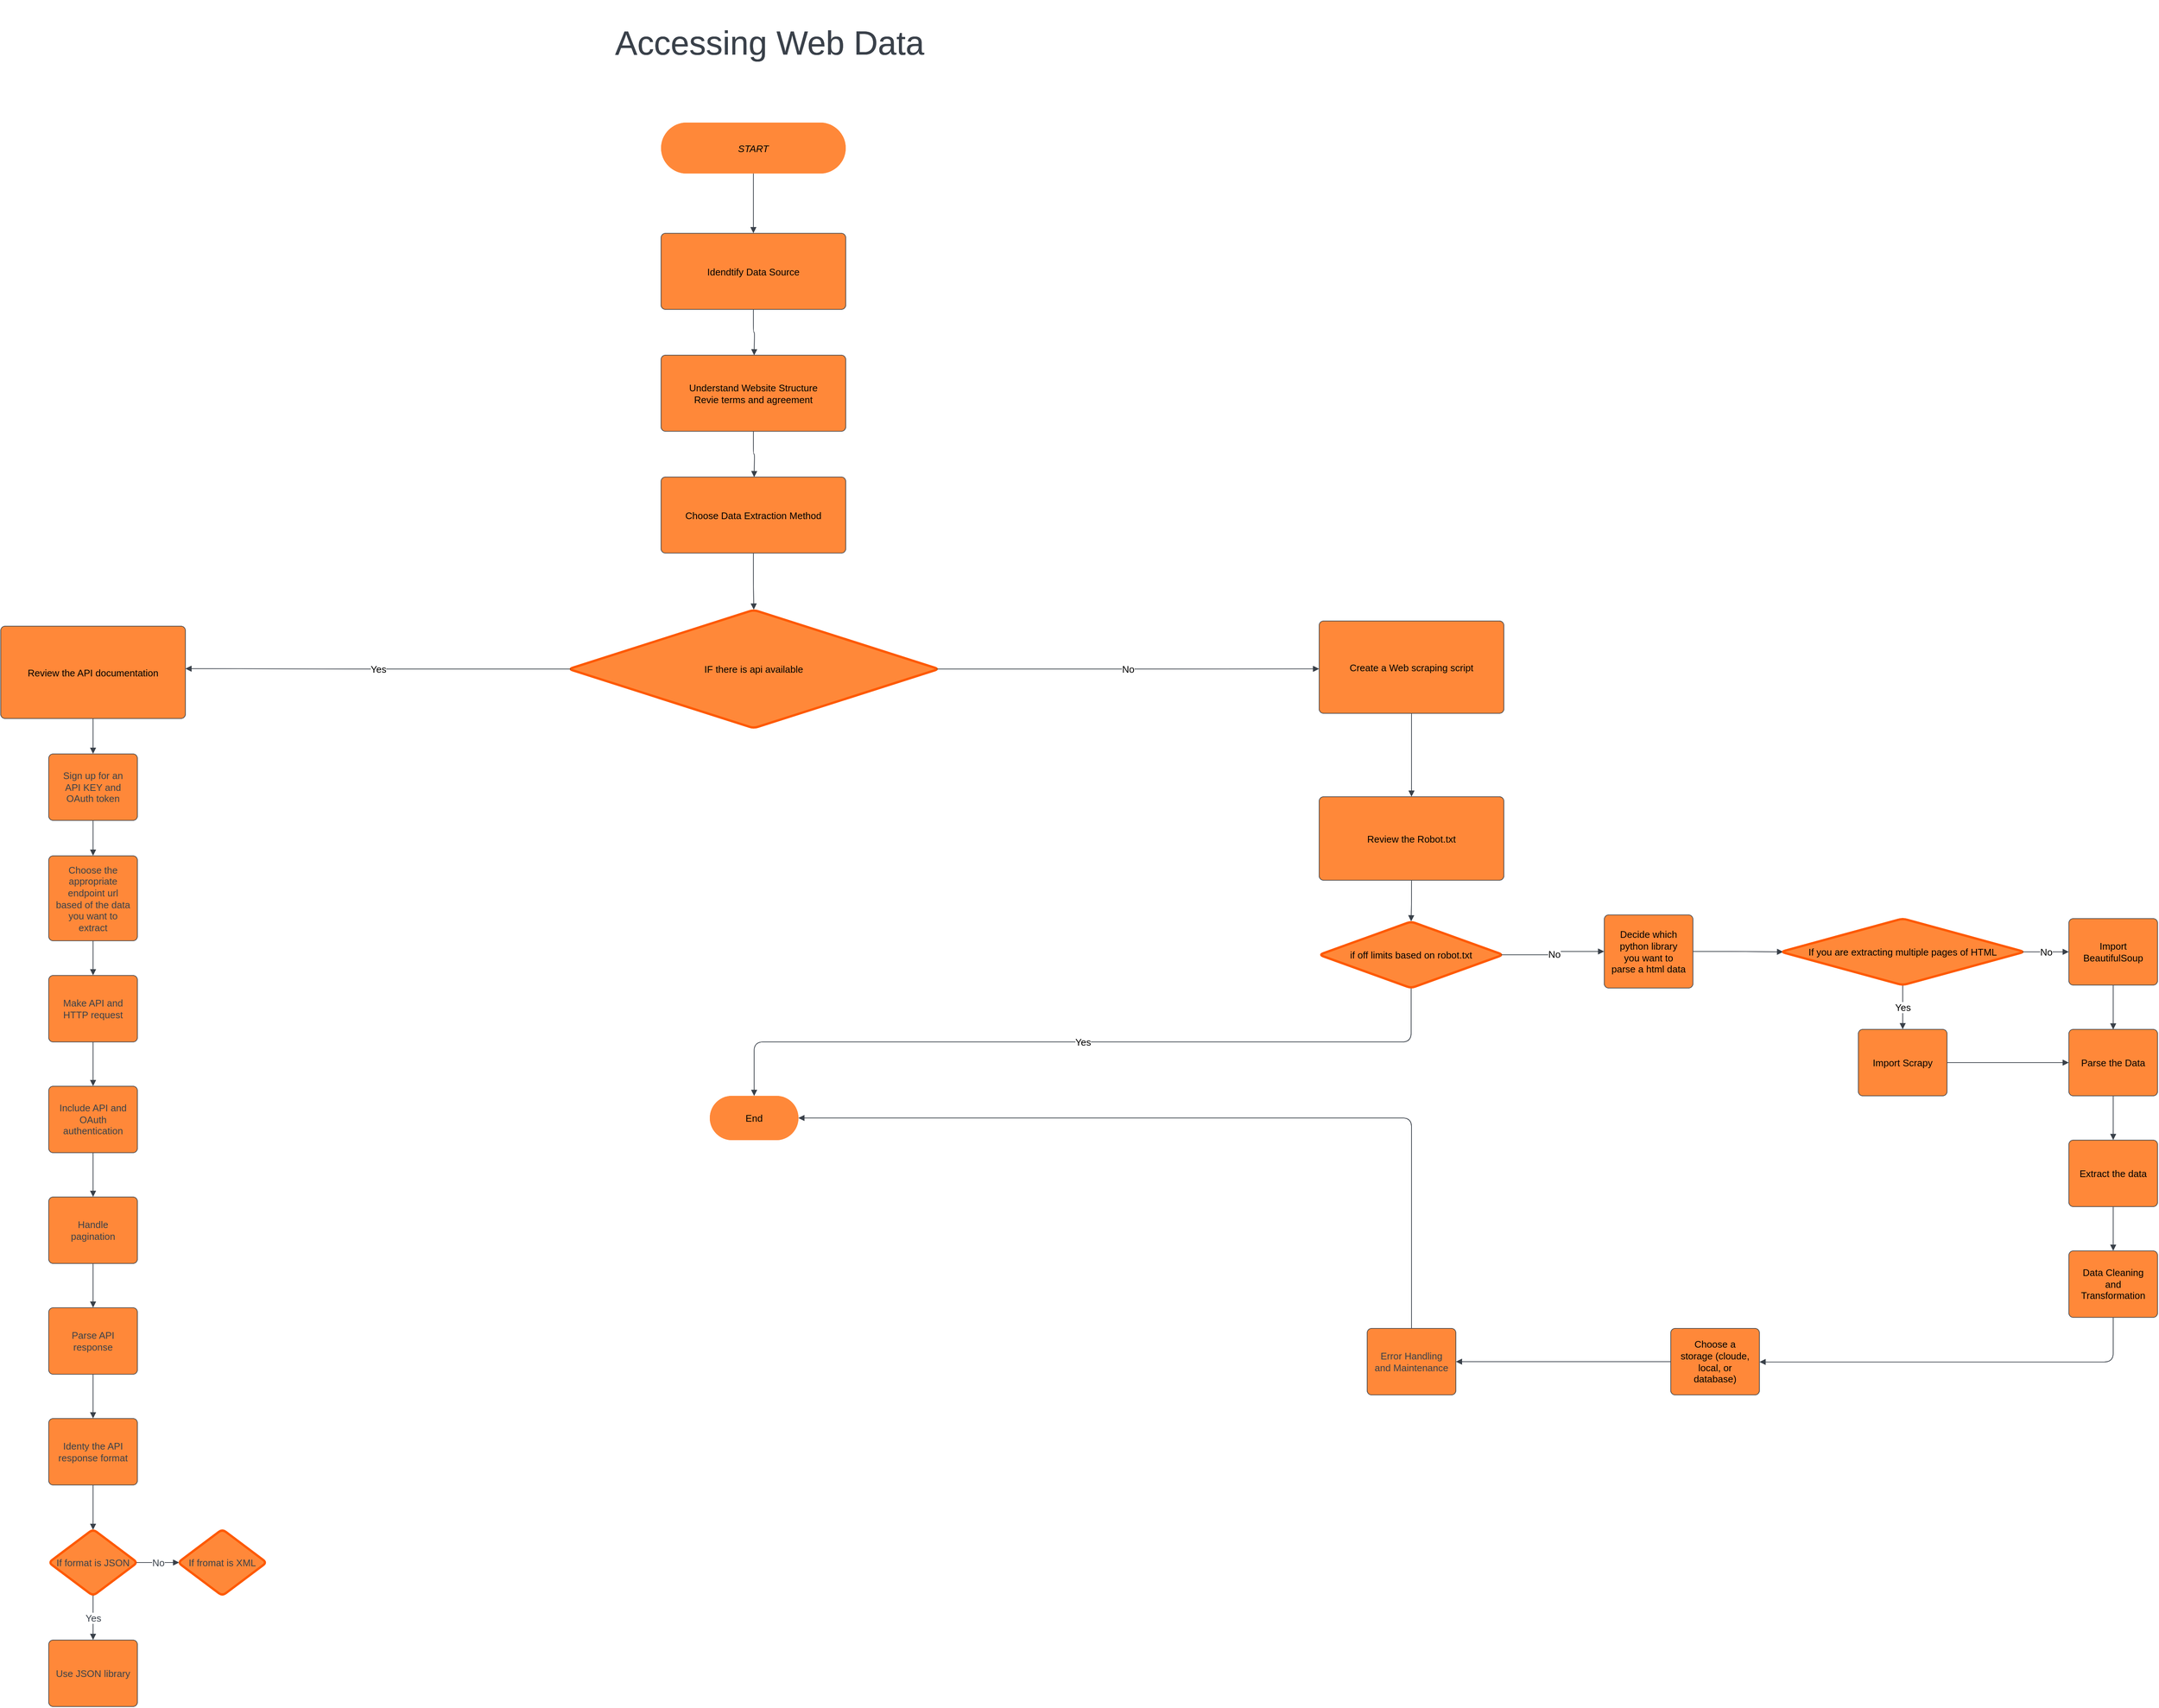 <mxfile version="21.7.5" type="github">
  <diagram id="C5RBs43oDa-KdzZeNtuy" name="Page-1">
    <mxGraphModel dx="4220" dy="3170" grid="1" gridSize="10" guides="1" tooltips="1" connect="1" arrows="1" fold="1" page="1" pageScale="1" pageWidth="827" pageHeight="1169" math="0" shadow="0">
      <root>
        <mxCell id="WIyWlLk6GJQsqaUBKTNV-0" />
        <mxCell id="WIyWlLk6GJQsqaUBKTNV-1" parent="WIyWlLk6GJQsqaUBKTNV-0" />
        <mxCell id="YPAJ00U5DC5yymNkdexC-0" value="START" style="html=1;overflow=block;blockSpacing=1;whiteSpace=wrap;rounded=1;arcSize=50;fontSize=13;fontStyle=2;spacing=3.8;strokeOpacity=0;fillOpacity=100;fillColor=#ff8839;strokeWidth=0.8;lucidId=UD4v-y-CVdWv;" vertex="1" parent="WIyWlLk6GJQsqaUBKTNV-1">
          <mxGeometry x="2259" y="255" width="250" height="69" as="geometry" />
        </mxCell>
        <mxCell id="YPAJ00U5DC5yymNkdexC-1" value="IF there is api available" style="html=1;overflow=block;blockSpacing=1;whiteSpace=wrap;rhombus;fontSize=13;spacing=3.8;strokeColor=#fe5900;strokeOpacity=100;fillOpacity=100;rounded=1;absoluteArcSize=1;arcSize=12;fillColor=#ff8839;strokeWidth=3;lucidId=UD4vok0N7bXP;" vertex="1" parent="WIyWlLk6GJQsqaUBKTNV-1">
          <mxGeometry x="2134" y="915" width="501" height="160" as="geometry" />
        </mxCell>
        <mxCell id="YPAJ00U5DC5yymNkdexC-2" value="Review the API documentation" style="html=1;overflow=block;blockSpacing=1;whiteSpace=wrap;fontSize=13;align=center;spacing=9;strokeColor=#3a414a;strokeOpacity=100;fillOpacity=100;rounded=1;absoluteArcSize=1;arcSize=12;fillColor=#ff8839;strokeWidth=0.8;lucidId=UD4vnY-pEM6R;" vertex="1" parent="WIyWlLk6GJQsqaUBKTNV-1">
          <mxGeometry x="1365" y="937" width="250" height="125" as="geometry" />
        </mxCell>
        <mxCell id="YPAJ00U5DC5yymNkdexC-3" value="Review the Robot.txt" style="html=1;overflow=block;blockSpacing=1;whiteSpace=wrap;fontSize=13;align=center;spacing=9;strokeColor=#3a414a;strokeOpacity=100;fillOpacity=100;rounded=1;absoluteArcSize=1;arcSize=12;fillColor=#ff8839;strokeWidth=0.8;lucidId=UD4vlcaGc1t.;" vertex="1" parent="WIyWlLk6GJQsqaUBKTNV-1">
          <mxGeometry x="3150" y="1168" width="250" height="113" as="geometry" />
        </mxCell>
        <mxCell id="YPAJ00U5DC5yymNkdexC-4" value="Idendtify Data Source" style="html=1;overflow=block;blockSpacing=1;whiteSpace=wrap;fontSize=13;align=center;spacing=9;strokeColor=#3a414a;strokeOpacity=100;fillOpacity=100;rounded=1;absoluteArcSize=1;arcSize=12;fillColor=#ff8839;strokeWidth=0.8;lucidId=UD4vNZOyJ50J;" vertex="1" parent="WIyWlLk6GJQsqaUBKTNV-1">
          <mxGeometry x="2259" y="405" width="250" height="103" as="geometry" />
        </mxCell>
        <mxCell id="YPAJ00U5DC5yymNkdexC-5" value="" style="html=1;jettySize=18;whiteSpace=wrap;fontSize=13;strokeColor=#3a414a;strokeOpacity=100;strokeWidth=0.8;rounded=1;arcSize=24;edgeStyle=orthogonalEdgeStyle;startArrow=none;endArrow=block;endFill=1;exitX=0.5;exitY=1.004;exitPerimeter=0;lucidId=cM4vn01z1tLj;" edge="1" parent="WIyWlLk6GJQsqaUBKTNV-1" source="YPAJ00U5DC5yymNkdexC-4">
          <mxGeometry width="100" height="100" relative="1" as="geometry">
            <Array as="points" />
            <mxPoint x="2385" y="570" as="targetPoint" />
          </mxGeometry>
        </mxCell>
        <mxCell id="YPAJ00U5DC5yymNkdexC-6" value="Understand Website Structure&#xa;Revie terms and agreement" style="html=1;overflow=block;blockSpacing=1;whiteSpace=wrap;fontSize=13;align=center;spacing=9;strokeColor=#3a414a;strokeOpacity=100;fillOpacity=100;rounded=1;absoluteArcSize=1;arcSize=12;fillColor=#ff8839;strokeWidth=0.8;lucidId=rM4vN8dhTOsf;" vertex="1" parent="WIyWlLk6GJQsqaUBKTNV-1">
          <mxGeometry x="2259" y="570" width="250" height="103" as="geometry" />
        </mxCell>
        <mxCell id="YPAJ00U5DC5yymNkdexC-7" value="Choose Data Extraction Method" style="html=1;overflow=block;blockSpacing=1;whiteSpace=wrap;fontSize=13;align=center;spacing=9;strokeColor=#3a414a;strokeOpacity=100;fillOpacity=100;rounded=1;absoluteArcSize=1;arcSize=12;fillColor=#ff8839;strokeWidth=0.8;lucidId=8M4vth41n87X;" vertex="1" parent="WIyWlLk6GJQsqaUBKTNV-1">
          <mxGeometry x="2259" y="735" width="250" height="103" as="geometry" />
        </mxCell>
        <mxCell id="YPAJ00U5DC5yymNkdexC-8" value="" style="html=1;jettySize=18;whiteSpace=wrap;fontSize=13;strokeColor=#3a414a;strokeOpacity=100;strokeWidth=0.8;rounded=1;arcSize=24;edgeStyle=orthogonalEdgeStyle;startArrow=none;endArrow=block;endFill=1;exitX=0.5;exitY=1.004;exitPerimeter=0;lucidId=.M4vBnP4d3O8;" edge="1" parent="WIyWlLk6GJQsqaUBKTNV-1" source="YPAJ00U5DC5yymNkdexC-6">
          <mxGeometry width="100" height="100" relative="1" as="geometry">
            <Array as="points" />
            <mxPoint x="2385" y="735" as="targetPoint" />
          </mxGeometry>
        </mxCell>
        <mxCell id="YPAJ00U5DC5yymNkdexC-9" value="" style="html=1;jettySize=18;whiteSpace=wrap;fontSize=13;strokeColor=#3a414a;strokeOpacity=100;strokeWidth=0.8;rounded=1;arcSize=24;edgeStyle=orthogonalEdgeStyle;startArrow=none;endArrow=block;endFill=1;exitX=0.5;exitY=1.004;exitPerimeter=0;entryX=0.5;entryY=-0.004;entryPerimeter=0;lucidId=iO4vJHimhX0_;" edge="1" parent="WIyWlLk6GJQsqaUBKTNV-1" source="YPAJ00U5DC5yymNkdexC-7" target="YPAJ00U5DC5yymNkdexC-1">
          <mxGeometry width="100" height="100" relative="1" as="geometry">
            <Array as="points" />
          </mxGeometry>
        </mxCell>
        <mxCell id="YPAJ00U5DC5yymNkdexC-10" value="" style="html=1;jettySize=18;whiteSpace=wrap;fontSize=13;align=center;strokeColor=#3a414a;strokeOpacity=100;strokeWidth=0.8;rounded=1;arcSize=24;edgeStyle=orthogonalEdgeStyle;startArrow=none;endArrow=block;endFill=1;exitX=0.006;exitY=0.5;exitPerimeter=0;entryX=1.001;entryY=0.46;entryPerimeter=0;lucidId=oO4vOb-GPCb1;" edge="1" parent="WIyWlLk6GJQsqaUBKTNV-1" source="YPAJ00U5DC5yymNkdexC-1" target="YPAJ00U5DC5yymNkdexC-2">
          <mxGeometry width="100" height="100" relative="1" as="geometry">
            <Array as="points" />
          </mxGeometry>
        </mxCell>
        <mxCell id="YPAJ00U5DC5yymNkdexC-11" value="Yes" style="text;html=1;resizable=0;labelBackgroundColor=default;align=center;verticalAlign=middle;fontSize=13;" vertex="1" parent="YPAJ00U5DC5yymNkdexC-10">
          <mxGeometry relative="1" as="geometry" />
        </mxCell>
        <mxCell id="YPAJ00U5DC5yymNkdexC-12" value="Create a Web scraping script " style="html=1;overflow=block;blockSpacing=1;whiteSpace=wrap;fontSize=13;align=center;spacing=9;strokeColor=#3a414a;strokeOpacity=100;fillOpacity=100;rounded=1;absoluteArcSize=1;arcSize=12;fillColor=#ff8839;strokeWidth=0.8;lucidId=tQ4vTZhaL8Jm;" vertex="1" parent="WIyWlLk6GJQsqaUBKTNV-1">
          <mxGeometry x="3150" y="930" width="250" height="125" as="geometry" />
        </mxCell>
        <mxCell id="YPAJ00U5DC5yymNkdexC-13" value="" style="html=1;jettySize=18;whiteSpace=wrap;fontSize=13;align=center;strokeColor=#3a414a;strokeOpacity=100;strokeWidth=0.8;rounded=1;arcSize=24;edgeStyle=orthogonalEdgeStyle;startArrow=none;endArrow=block;endFill=1;exitX=0.994;exitY=0.5;exitPerimeter=0;entryX=-0.001;entryY=0.518;entryPerimeter=0;lucidId=wQ4vWZV5P_AP;" edge="1" parent="WIyWlLk6GJQsqaUBKTNV-1" source="YPAJ00U5DC5yymNkdexC-1" target="YPAJ00U5DC5yymNkdexC-12">
          <mxGeometry width="100" height="100" relative="1" as="geometry">
            <Array as="points" />
          </mxGeometry>
        </mxCell>
        <mxCell id="YPAJ00U5DC5yymNkdexC-14" value="No" style="text;html=1;resizable=0;labelBackgroundColor=default;align=center;verticalAlign=middle;fontSize=13;" vertex="1" parent="YPAJ00U5DC5yymNkdexC-13">
          <mxGeometry relative="1" as="geometry" />
        </mxCell>
        <mxCell id="YPAJ00U5DC5yymNkdexC-15" value="" style="html=1;jettySize=18;whiteSpace=wrap;fontSize=13;strokeColor=#3a414a;strokeOpacity=100;strokeWidth=0.8;rounded=1;arcSize=24;edgeStyle=orthogonalEdgeStyle;startArrow=none;endArrow=block;endFill=1;exitX=0.5;exitY=1.003;exitPerimeter=0;entryX=0.5;entryY=-0.003;entryPerimeter=0;lucidId=cX4vEydhsOwJ;" edge="1" parent="WIyWlLk6GJQsqaUBKTNV-1" source="YPAJ00U5DC5yymNkdexC-12" target="YPAJ00U5DC5yymNkdexC-3">
          <mxGeometry width="100" height="100" relative="1" as="geometry">
            <Array as="points" />
          </mxGeometry>
        </mxCell>
        <mxCell id="YPAJ00U5DC5yymNkdexC-16" value="" style="html=1;jettySize=18;whiteSpace=wrap;fontSize=13;strokeColor=#3a414a;strokeOpacity=100;strokeWidth=0.8;rounded=1;arcSize=24;edgeStyle=orthogonalEdgeStyle;startArrow=none;endArrow=block;endFill=1;exitX=0.5;exitY=1.003;exitPerimeter=0;entryX=0.5;entryY=-0.005;entryPerimeter=0;lucidId=lX4v.-wuGCIn;" edge="1" parent="WIyWlLk6GJQsqaUBKTNV-1" source="YPAJ00U5DC5yymNkdexC-3" target="YPAJ00U5DC5yymNkdexC-17">
          <mxGeometry width="100" height="100" relative="1" as="geometry">
            <Array as="points" />
          </mxGeometry>
        </mxCell>
        <mxCell id="YPAJ00U5DC5yymNkdexC-17" value="if off limits based on robot.txt" style="html=1;overflow=block;blockSpacing=1;whiteSpace=wrap;rhombus;fontSize=13;align=center;spacing=3.8;strokeColor=#fe5900;strokeOpacity=100;fillOpacity=100;rounded=1;absoluteArcSize=1;arcSize=12;fillColor=#ff8839;strokeWidth=3;lucidId=nX4vnV2R9Nqh;" vertex="1" parent="WIyWlLk6GJQsqaUBKTNV-1">
          <mxGeometry x="3150" y="1337" width="249" height="90" as="geometry" />
        </mxCell>
        <mxCell id="YPAJ00U5DC5yymNkdexC-18" value="" style="html=1;jettySize=18;whiteSpace=wrap;fontSize=13;align=center;strokeColor=#3a414a;strokeOpacity=100;strokeWidth=0.8;rounded=1;arcSize=24;edgeStyle=orthogonalEdgeStyle;startArrow=none;endArrow=block;endFill=1;exitX=0.5;exitY=1.005;exitPerimeter=0;entryX=0.5;entryY=0;entryPerimeter=0;lucidId=hY4vcKvLDwDS;" edge="1" parent="WIyWlLk6GJQsqaUBKTNV-1" source="YPAJ00U5DC5yymNkdexC-17" target="YPAJ00U5DC5yymNkdexC-20">
          <mxGeometry width="100" height="100" relative="1" as="geometry">
            <Array as="points" />
          </mxGeometry>
        </mxCell>
        <mxCell id="YPAJ00U5DC5yymNkdexC-19" value="Yes" style="text;html=1;resizable=0;labelBackgroundColor=default;align=center;verticalAlign=middle;fontSize=13;" vertex="1" parent="YPAJ00U5DC5yymNkdexC-18">
          <mxGeometry relative="1" as="geometry" />
        </mxCell>
        <mxCell id="YPAJ00U5DC5yymNkdexC-20" value="End" style="html=1;overflow=block;blockSpacing=1;whiteSpace=wrap;rounded=1;arcSize=50;fontSize=13;align=center;spacing=3.8;strokeOpacity=0;fillOpacity=100;fillColor=#ff8839;strokeWidth=0.8;lucidId=jY4vwtdOwZZj;" vertex="1" parent="WIyWlLk6GJQsqaUBKTNV-1">
          <mxGeometry x="2325" y="1573" width="120" height="60" as="geometry" />
        </mxCell>
        <mxCell id="YPAJ00U5DC5yymNkdexC-21" value="" style="html=1;jettySize=18;whiteSpace=wrap;fontSize=13;strokeColor=#3a414a;strokeOpacity=100;strokeWidth=0.8;rounded=1;arcSize=24;edgeStyle=orthogonalEdgeStyle;startArrow=none;endArrow=block;endFill=1;exitX=0.5;exitY=1;exitPerimeter=0;entryX=0.5;entryY=-0.004;entryPerimeter=0;lucidId=vY4v.RE2mQxG;" edge="1" parent="WIyWlLk6GJQsqaUBKTNV-1" source="YPAJ00U5DC5yymNkdexC-0" target="YPAJ00U5DC5yymNkdexC-4">
          <mxGeometry width="100" height="100" relative="1" as="geometry">
            <Array as="points" />
          </mxGeometry>
        </mxCell>
        <mxCell id="YPAJ00U5DC5yymNkdexC-22" value="" style="html=1;jettySize=18;whiteSpace=wrap;fontSize=13;align=center;strokeColor=#3a414a;strokeOpacity=100;strokeWidth=0.8;rounded=1;arcSize=24;edgeStyle=orthogonalEdgeStyle;startArrow=none;endArrow=block;endFill=1;exitX=0.989;exitY=0.5;exitPerimeter=0;entryX=-0.003;entryY=0.5;entryPerimeter=0;lucidId=EY4v-hQhE0PU;" edge="1" parent="WIyWlLk6GJQsqaUBKTNV-1" source="YPAJ00U5DC5yymNkdexC-17" target="YPAJ00U5DC5yymNkdexC-24">
          <mxGeometry width="100" height="100" relative="1" as="geometry">
            <Array as="points" />
          </mxGeometry>
        </mxCell>
        <mxCell id="YPAJ00U5DC5yymNkdexC-23" value="No" style="text;html=1;resizable=0;labelBackgroundColor=default;align=center;verticalAlign=middle;fontSize=13;" vertex="1" parent="YPAJ00U5DC5yymNkdexC-22">
          <mxGeometry relative="1" as="geometry" />
        </mxCell>
        <mxCell id="YPAJ00U5DC5yymNkdexC-24" value="Decide which python library you want to parse a html data" style="html=1;overflow=block;blockSpacing=1;whiteSpace=wrap;fontSize=13;align=center;spacing=9;strokeColor=#3a414a;strokeOpacity=100;fillOpacity=100;rounded=1;absoluteArcSize=1;arcSize=12;fillColor=#ff8839;strokeWidth=0.8;lucidId=FY4vSTdA6ev-;" vertex="1" parent="WIyWlLk6GJQsqaUBKTNV-1">
          <mxGeometry x="3536" y="1328" width="120" height="99" as="geometry" />
        </mxCell>
        <mxCell id="YPAJ00U5DC5yymNkdexC-25" value="" style="html=1;jettySize=18;whiteSpace=wrap;fontSize=13;strokeColor=#3a414a;strokeOpacity=100;strokeWidth=0.8;rounded=1;arcSize=24;edgeStyle=orthogonalEdgeStyle;startArrow=none;endArrow=block;endFill=1;exitX=1.003;exitY=0.5;exitPerimeter=0;entryX=0.009;entryY=0.5;entryPerimeter=0;lucidId=qZ4v9EPg7QoY;" edge="1" parent="WIyWlLk6GJQsqaUBKTNV-1" source="YPAJ00U5DC5yymNkdexC-24" target="YPAJ00U5DC5yymNkdexC-26">
          <mxGeometry width="100" height="100" relative="1" as="geometry">
            <Array as="points" />
          </mxGeometry>
        </mxCell>
        <mxCell id="YPAJ00U5DC5yymNkdexC-26" value="If you are extracting multiple pages of HTML" style="html=1;overflow=block;blockSpacing=1;whiteSpace=wrap;rhombus;fontSize=13;align=center;spacing=3.8;strokeColor=#fe5900;strokeOpacity=100;fillOpacity=100;rounded=1;absoluteArcSize=1;arcSize=12;fillColor=#ff8839;strokeWidth=3;lucidId=rZ4vFn00Kfkx;" vertex="1" parent="WIyWlLk6GJQsqaUBKTNV-1">
          <mxGeometry x="3775" y="1333" width="330" height="90" as="geometry" />
        </mxCell>
        <mxCell id="YPAJ00U5DC5yymNkdexC-27" value="" style="html=1;jettySize=18;whiteSpace=wrap;fontSize=13;align=center;strokeColor=#3a414a;strokeOpacity=100;strokeWidth=0.8;rounded=1;arcSize=24;edgeStyle=orthogonalEdgeStyle;startArrow=none;endArrow=block;endFill=1;exitX=0.5;exitY=1.008;exitPerimeter=0;entryX=0.5;entryY=-0.004;entryPerimeter=0;lucidId=v04v.lfmd3V-;" edge="1" parent="WIyWlLk6GJQsqaUBKTNV-1" source="YPAJ00U5DC5yymNkdexC-26" target="YPAJ00U5DC5yymNkdexC-29">
          <mxGeometry width="100" height="100" relative="1" as="geometry">
            <Array as="points" />
          </mxGeometry>
        </mxCell>
        <mxCell id="YPAJ00U5DC5yymNkdexC-28" value="Yes" style="text;html=1;resizable=0;labelBackgroundColor=default;align=center;verticalAlign=middle;fontSize=13;" vertex="1" parent="YPAJ00U5DC5yymNkdexC-27">
          <mxGeometry relative="1" as="geometry" />
        </mxCell>
        <mxCell id="YPAJ00U5DC5yymNkdexC-29" value="Import Scrapy" style="html=1;overflow=block;blockSpacing=1;whiteSpace=wrap;fontSize=13;align=center;spacing=9;strokeColor=#3a414a;strokeOpacity=100;fillOpacity=100;rounded=1;absoluteArcSize=1;arcSize=12;fillColor=#ff8839;strokeWidth=0.8;lucidId=w04vnt28cbo9;" vertex="1" parent="WIyWlLk6GJQsqaUBKTNV-1">
          <mxGeometry x="3880" y="1483" width="120" height="90" as="geometry" />
        </mxCell>
        <mxCell id="YPAJ00U5DC5yymNkdexC-30" value="" style="html=1;jettySize=18;whiteSpace=wrap;fontSize=13;align=center;strokeColor=#3a414a;strokeOpacity=100;strokeWidth=0.8;rounded=1;arcSize=24;edgeStyle=orthogonalEdgeStyle;startArrow=none;endArrow=block;endFill=1;exitX=0.991;exitY=0.5;exitPerimeter=0;entryX=-0.003;entryY=0.5;entryPerimeter=0;lucidId=E04vvI1ZSFrB;" edge="1" parent="WIyWlLk6GJQsqaUBKTNV-1" source="YPAJ00U5DC5yymNkdexC-26" target="YPAJ00U5DC5yymNkdexC-32">
          <mxGeometry width="100" height="100" relative="1" as="geometry">
            <Array as="points" />
          </mxGeometry>
        </mxCell>
        <mxCell id="YPAJ00U5DC5yymNkdexC-31" value="No" style="text;html=1;resizable=0;labelBackgroundColor=default;align=center;verticalAlign=middle;fontSize=13;" vertex="1" parent="YPAJ00U5DC5yymNkdexC-30">
          <mxGeometry relative="1" as="geometry" />
        </mxCell>
        <mxCell id="YPAJ00U5DC5yymNkdexC-32" value="Import BeautifulSoup" style="html=1;overflow=block;blockSpacing=1;whiteSpace=wrap;fontSize=13;align=center;spacing=9;strokeColor=#3a414a;strokeOpacity=100;fillOpacity=100;rounded=1;absoluteArcSize=1;arcSize=12;fillColor=#ff8839;strokeWidth=0.8;lucidId=F04vUWnyrBPS;" vertex="1" parent="WIyWlLk6GJQsqaUBKTNV-1">
          <mxGeometry x="4165" y="1333" width="120" height="90" as="geometry" />
        </mxCell>
        <mxCell id="YPAJ00U5DC5yymNkdexC-33" value="" style="html=1;jettySize=18;whiteSpace=wrap;fontSize=13;strokeColor=#3a414a;strokeOpacity=100;strokeWidth=0.8;rounded=1;arcSize=24;edgeStyle=orthogonalEdgeStyle;startArrow=none;endArrow=block;endFill=1;exitX=1.003;exitY=0.5;exitPerimeter=0;entryX=-0.003;entryY=0.5;entryPerimeter=0;lucidId=c24vb57xUf-P;" edge="1" parent="WIyWlLk6GJQsqaUBKTNV-1" source="YPAJ00U5DC5yymNkdexC-29" target="YPAJ00U5DC5yymNkdexC-34">
          <mxGeometry width="100" height="100" relative="1" as="geometry">
            <Array as="points" />
          </mxGeometry>
        </mxCell>
        <mxCell id="YPAJ00U5DC5yymNkdexC-34" value="Parse the Data" style="html=1;overflow=block;blockSpacing=1;whiteSpace=wrap;fontSize=13;align=center;spacing=9;strokeColor=#3a414a;strokeOpacity=100;fillOpacity=100;rounded=1;absoluteArcSize=1;arcSize=12;fillColor=#ff8839;strokeWidth=0.8;lucidId=d24vilPC88WG;" vertex="1" parent="WIyWlLk6GJQsqaUBKTNV-1">
          <mxGeometry x="4165" y="1483" width="120" height="90" as="geometry" />
        </mxCell>
        <mxCell id="YPAJ00U5DC5yymNkdexC-35" value="" style="html=1;jettySize=18;whiteSpace=wrap;fontSize=13;strokeColor=#3a414a;strokeOpacity=100;strokeWidth=0.8;rounded=1;arcSize=24;edgeStyle=orthogonalEdgeStyle;startArrow=none;endArrow=block;endFill=1;exitX=0.5;exitY=1.004;exitPerimeter=0;lucidId=p24vuC0euRQA;" edge="1" parent="WIyWlLk6GJQsqaUBKTNV-1" source="YPAJ00U5DC5yymNkdexC-32">
          <mxGeometry width="100" height="100" relative="1" as="geometry">
            <Array as="points" />
            <mxPoint x="4225" y="1483" as="targetPoint" />
          </mxGeometry>
        </mxCell>
        <mxCell id="YPAJ00U5DC5yymNkdexC-36" value="" style="html=1;jettySize=18;whiteSpace=wrap;fontSize=13;strokeColor=#3a414a;strokeOpacity=100;strokeWidth=0.8;rounded=1;arcSize=24;edgeStyle=orthogonalEdgeStyle;startArrow=none;endArrow=block;endFill=1;exitX=0.5;exitY=1.004;exitPerimeter=0;entryX=0.5;entryY=-0.004;entryPerimeter=0;lucidId=t24vmUq-G1QT;" edge="1" parent="WIyWlLk6GJQsqaUBKTNV-1" source="YPAJ00U5DC5yymNkdexC-34" target="YPAJ00U5DC5yymNkdexC-37">
          <mxGeometry width="100" height="100" relative="1" as="geometry">
            <Array as="points" />
          </mxGeometry>
        </mxCell>
        <mxCell id="YPAJ00U5DC5yymNkdexC-37" value="Extract the data" style="html=1;overflow=block;blockSpacing=1;whiteSpace=wrap;fontSize=13;align=center;spacing=9;strokeColor=#3a414a;strokeOpacity=100;fillOpacity=100;rounded=1;absoluteArcSize=1;arcSize=12;fillColor=#ff8839;strokeWidth=0.8;lucidId=u24v_ITXDrtm;" vertex="1" parent="WIyWlLk6GJQsqaUBKTNV-1">
          <mxGeometry x="4165" y="1633" width="120" height="90" as="geometry" />
        </mxCell>
        <mxCell id="YPAJ00U5DC5yymNkdexC-38" value="" style="html=1;jettySize=18;whiteSpace=wrap;fontSize=13;strokeColor=#3a414a;strokeOpacity=100;strokeWidth=0.8;rounded=1;arcSize=24;edgeStyle=orthogonalEdgeStyle;startArrow=none;endArrow=block;endFill=1;exitX=0.5;exitY=1.004;exitPerimeter=0;entryX=0.5;entryY=-0.004;entryPerimeter=0;lucidId=324vr.mPOHY5;" edge="1" parent="WIyWlLk6GJQsqaUBKTNV-1" source="YPAJ00U5DC5yymNkdexC-37" target="YPAJ00U5DC5yymNkdexC-39">
          <mxGeometry width="100" height="100" relative="1" as="geometry">
            <Array as="points" />
          </mxGeometry>
        </mxCell>
        <mxCell id="YPAJ00U5DC5yymNkdexC-39" value="Data Cleaning and Transformation" style="html=1;overflow=block;blockSpacing=1;whiteSpace=wrap;fontSize=13;align=center;spacing=9;strokeColor=#3a414a;strokeOpacity=100;fillOpacity=100;rounded=1;absoluteArcSize=1;arcSize=12;fillColor=#ff8839;strokeWidth=0.8;lucidId=424vvEleLKxo;" vertex="1" parent="WIyWlLk6GJQsqaUBKTNV-1">
          <mxGeometry x="4165" y="1783" width="120" height="90" as="geometry" />
        </mxCell>
        <mxCell id="YPAJ00U5DC5yymNkdexC-40" value="" style="html=1;jettySize=18;whiteSpace=wrap;fontSize=13;strokeColor=#3a414a;strokeOpacity=100;strokeWidth=0.8;rounded=1;arcSize=24;edgeStyle=orthogonalEdgeStyle;startArrow=none;endArrow=block;endFill=1;exitX=0.5;exitY=1.004;exitPerimeter=0;entryX=1.003;entryY=0.504;entryPerimeter=0;lucidId=h34v1NZxCZqs;" edge="1" parent="WIyWlLk6GJQsqaUBKTNV-1" source="YPAJ00U5DC5yymNkdexC-39" target="YPAJ00U5DC5yymNkdexC-41">
          <mxGeometry width="100" height="100" relative="1" as="geometry">
            <Array as="points" />
          </mxGeometry>
        </mxCell>
        <mxCell id="YPAJ00U5DC5yymNkdexC-41" value="Choose a storage (cloude, local, or database)" style="html=1;overflow=block;blockSpacing=1;whiteSpace=wrap;fontSize=13;align=center;spacing=9;strokeColor=#3a414a;strokeOpacity=100;fillOpacity=100;rounded=1;absoluteArcSize=1;arcSize=12;fillColor=#ff8839;strokeWidth=0.8;lucidId=i34v~ZcFMEs2;" vertex="1" parent="WIyWlLk6GJQsqaUBKTNV-1">
          <mxGeometry x="3626" y="1888" width="120" height="90" as="geometry" />
        </mxCell>
        <mxCell id="YPAJ00U5DC5yymNkdexC-42" value="Accessing Web Data" style="html=1;overflow=block;blockSpacing=1;whiteSpace=wrap;fontSize=45.2;fontColor=#3a414a;align=center;spacing=3.8;strokeOpacity=0;fillOpacity=0;rounded=1;absoluteArcSize=1;arcSize=12;fillColor=#ffffff;strokeWidth=0.8;lucidId=874vAziwmGy1;" vertex="1" parent="WIyWlLk6GJQsqaUBKTNV-1">
          <mxGeometry x="2134" y="90" width="544" height="116" as="geometry" />
        </mxCell>
        <mxCell id="YPAJ00U5DC5yymNkdexC-43" value="" style="html=1;jettySize=18;whiteSpace=wrap;fontSize=13;strokeColor=#3a414a;strokeOpacity=100;strokeWidth=0.8;rounded=1;arcSize=24;edgeStyle=orthogonalEdgeStyle;startArrow=none;endArrow=block;endFill=1;exitX=-0.003;exitY=0.5;exitPerimeter=0;entryX=1.003;entryY=0.5;entryPerimeter=0;lucidId=V84vMXTH-jlg;" edge="1" parent="WIyWlLk6GJQsqaUBKTNV-1" source="YPAJ00U5DC5yymNkdexC-41" target="YPAJ00U5DC5yymNkdexC-44">
          <mxGeometry width="100" height="100" relative="1" as="geometry">
            <Array as="points" />
          </mxGeometry>
        </mxCell>
        <mxCell id="YPAJ00U5DC5yymNkdexC-44" value="Error Handling and Maintenance" style="html=1;overflow=block;blockSpacing=1;whiteSpace=wrap;fontSize=13;fontColor=#3a414a;align=center;spacing=9;strokeColor=#3a414a;strokeOpacity=100;fillOpacity=100;rounded=1;absoluteArcSize=1;arcSize=12;fillColor=#ff8839;strokeWidth=0.8;lucidId=W84v_B23bdas;" vertex="1" parent="WIyWlLk6GJQsqaUBKTNV-1">
          <mxGeometry x="3215" y="1888" width="120" height="90" as="geometry" />
        </mxCell>
        <mxCell id="YPAJ00U5DC5yymNkdexC-45" value="" style="html=1;jettySize=18;whiteSpace=wrap;fontSize=13;strokeColor=#3a414a;strokeOpacity=100;strokeWidth=0.8;rounded=1;arcSize=24;edgeStyle=orthogonalEdgeStyle;startArrow=none;endArrow=block;endFill=1;exitX=0.5;exitY=-0.004;exitPerimeter=0;entryX=1;entryY=0.5;entryPerimeter=0;lucidId=z~4vx2D81xHD;" edge="1" parent="WIyWlLk6GJQsqaUBKTNV-1" source="YPAJ00U5DC5yymNkdexC-44" target="YPAJ00U5DC5yymNkdexC-20">
          <mxGeometry width="100" height="100" relative="1" as="geometry">
            <Array as="points" />
          </mxGeometry>
        </mxCell>
        <mxCell id="YPAJ00U5DC5yymNkdexC-46" value="" style="html=1;jettySize=18;whiteSpace=wrap;fontSize=13;strokeColor=#3a414a;strokeOpacity=100;strokeWidth=0.8;rounded=1;arcSize=24;edgeStyle=orthogonalEdgeStyle;startArrow=none;endArrow=block;endFill=1;exitX=0.5;exitY=1.003;exitPerimeter=0;entryX=0.5;entryY=-0.004;entryPerimeter=0;lucidId=kf5v0PwoUSlp;" edge="1" parent="WIyWlLk6GJQsqaUBKTNV-1" source="YPAJ00U5DC5yymNkdexC-2" target="YPAJ00U5DC5yymNkdexC-47">
          <mxGeometry width="100" height="100" relative="1" as="geometry">
            <Array as="points" />
          </mxGeometry>
        </mxCell>
        <mxCell id="YPAJ00U5DC5yymNkdexC-47" value="Sign up for an API KEY and OAuth token" style="html=1;overflow=block;blockSpacing=1;whiteSpace=wrap;fontSize=13;fontColor=#3a414a;align=center;spacing=9;strokeColor=#3a414a;strokeOpacity=100;fillOpacity=100;rounded=1;absoluteArcSize=1;arcSize=12;fillColor=#ff8839;strokeWidth=0.8;lucidId=kf5vwVKe2nc2;" vertex="1" parent="WIyWlLk6GJQsqaUBKTNV-1">
          <mxGeometry x="1430" y="1110" width="120" height="90" as="geometry" />
        </mxCell>
        <mxCell id="YPAJ00U5DC5yymNkdexC-48" value="" style="html=1;jettySize=18;whiteSpace=wrap;fontSize=13;strokeColor=#3a414a;strokeOpacity=100;strokeWidth=0.8;rounded=1;arcSize=24;edgeStyle=orthogonalEdgeStyle;startArrow=none;endArrow=block;endFill=1;exitX=0.5;exitY=1.004;exitPerimeter=0;entryX=0.5;entryY=-0.003;entryPerimeter=0;lucidId=ah5vB1JGGTMs;" edge="1" parent="WIyWlLk6GJQsqaUBKTNV-1" source="YPAJ00U5DC5yymNkdexC-47" target="YPAJ00U5DC5yymNkdexC-49">
          <mxGeometry width="100" height="100" relative="1" as="geometry">
            <Array as="points" />
          </mxGeometry>
        </mxCell>
        <mxCell id="YPAJ00U5DC5yymNkdexC-49" value="Choose the appropriate endpoint url based of the data you want to extract" style="html=1;overflow=block;blockSpacing=1;whiteSpace=wrap;fontSize=13;fontColor=#3a414a;align=center;spacing=9;strokeColor=#3a414a;strokeOpacity=100;fillOpacity=100;rounded=1;absoluteArcSize=1;arcSize=12;fillColor=#ff8839;strokeWidth=0.8;lucidId=bh5vxmuP9Kpa;" vertex="1" parent="WIyWlLk6GJQsqaUBKTNV-1">
          <mxGeometry x="1430" y="1248" width="120" height="115" as="geometry" />
        </mxCell>
        <mxCell id="YPAJ00U5DC5yymNkdexC-50" value="Make API and HTTP request" style="html=1;overflow=block;blockSpacing=1;whiteSpace=wrap;fontSize=13;fontColor=#3a414a;align=center;spacing=9;strokeColor=#3a414a;strokeOpacity=100;fillOpacity=100;rounded=1;absoluteArcSize=1;arcSize=12;fillColor=#ff8839;strokeWidth=0.8;lucidId=3n5vV1rD.9jo;" vertex="1" parent="WIyWlLk6GJQsqaUBKTNV-1">
          <mxGeometry x="1430" y="1410" width="120" height="90" as="geometry" />
        </mxCell>
        <mxCell id="YPAJ00U5DC5yymNkdexC-51" value="" style="html=1;jettySize=18;whiteSpace=wrap;fontSize=13;strokeColor=#3a414a;strokeOpacity=100;strokeWidth=0.8;rounded=1;arcSize=24;edgeStyle=orthogonalEdgeStyle;startArrow=none;endArrow=block;endFill=1;exitX=0.5;exitY=1.003;exitPerimeter=0;entryX=0.5;entryY=-0.004;entryPerimeter=0;lucidId=io5vReSKhJRP;" edge="1" parent="WIyWlLk6GJQsqaUBKTNV-1" source="YPAJ00U5DC5yymNkdexC-49" target="YPAJ00U5DC5yymNkdexC-50">
          <mxGeometry width="100" height="100" relative="1" as="geometry">
            <Array as="points" />
          </mxGeometry>
        </mxCell>
        <mxCell id="YPAJ00U5DC5yymNkdexC-52" value="" style="html=1;jettySize=18;whiteSpace=wrap;fontSize=13;strokeColor=#3a414a;strokeOpacity=100;strokeWidth=0.8;rounded=1;arcSize=24;edgeStyle=orthogonalEdgeStyle;startArrow=none;endArrow=block;endFill=1;exitX=0.5;exitY=1.004;exitPerimeter=0;entryX=0.5;entryY=-0.004;entryPerimeter=0;lucidId=Zo5vgDNCcrvp;" edge="1" parent="WIyWlLk6GJQsqaUBKTNV-1" source="YPAJ00U5DC5yymNkdexC-50" target="YPAJ00U5DC5yymNkdexC-53">
          <mxGeometry width="100" height="100" relative="1" as="geometry">
            <Array as="points" />
          </mxGeometry>
        </mxCell>
        <mxCell id="YPAJ00U5DC5yymNkdexC-53" value="Include API and OAuth authentication" style="html=1;overflow=block;blockSpacing=1;whiteSpace=wrap;fontSize=13;fontColor=#3a414a;align=center;spacing=9;strokeColor=#3a414a;strokeOpacity=100;fillOpacity=100;rounded=1;absoluteArcSize=1;arcSize=12;fillColor=#ff8839;strokeWidth=0.8;lucidId=0o5vs7QD1Vny;" vertex="1" parent="WIyWlLk6GJQsqaUBKTNV-1">
          <mxGeometry x="1430" y="1560" width="120" height="90" as="geometry" />
        </mxCell>
        <mxCell id="YPAJ00U5DC5yymNkdexC-54" value="" style="html=1;jettySize=18;whiteSpace=wrap;fontSize=13;strokeColor=#3a414a;strokeOpacity=100;strokeWidth=0.8;rounded=1;arcSize=24;edgeStyle=orthogonalEdgeStyle;startArrow=none;endArrow=block;endFill=1;exitX=0.5;exitY=1.004;exitPerimeter=0;entryX=0.5;entryY=-0.004;entryPerimeter=0;lucidId=cp5vNPftQ9X1;" edge="1" parent="WIyWlLk6GJQsqaUBKTNV-1" source="YPAJ00U5DC5yymNkdexC-53" target="YPAJ00U5DC5yymNkdexC-55">
          <mxGeometry width="100" height="100" relative="1" as="geometry">
            <Array as="points" />
          </mxGeometry>
        </mxCell>
        <mxCell id="YPAJ00U5DC5yymNkdexC-55" value="Handle pagination" style="html=1;overflow=block;blockSpacing=1;whiteSpace=wrap;fontSize=13;fontColor=#3a414a;align=center;spacing=9;strokeColor=#3a414a;strokeOpacity=100;fillOpacity=100;rounded=1;absoluteArcSize=1;arcSize=12;fillColor=#ff8839;strokeWidth=0.8;lucidId=dp5vTEftYeFo;" vertex="1" parent="WIyWlLk6GJQsqaUBKTNV-1">
          <mxGeometry x="1430" y="1710" width="120" height="90" as="geometry" />
        </mxCell>
        <mxCell id="YPAJ00U5DC5yymNkdexC-56" value="" style="html=1;jettySize=18;whiteSpace=wrap;fontSize=13;strokeColor=#3a414a;strokeOpacity=100;strokeWidth=0.8;rounded=1;arcSize=24;edgeStyle=orthogonalEdgeStyle;startArrow=none;endArrow=block;endFill=1;exitX=0.5;exitY=1.004;exitPerimeter=0;entryX=0.5;entryY=-0.004;entryPerimeter=0;lucidId=sp5v3j6ka3.c;" edge="1" parent="WIyWlLk6GJQsqaUBKTNV-1" source="YPAJ00U5DC5yymNkdexC-55" target="YPAJ00U5DC5yymNkdexC-57">
          <mxGeometry width="100" height="100" relative="1" as="geometry">
            <Array as="points" />
          </mxGeometry>
        </mxCell>
        <mxCell id="YPAJ00U5DC5yymNkdexC-57" value="Parse API response" style="html=1;overflow=block;blockSpacing=1;whiteSpace=wrap;fontSize=13;fontColor=#3a414a;align=center;spacing=9;strokeColor=#3a414a;strokeOpacity=100;fillOpacity=100;rounded=1;absoluteArcSize=1;arcSize=12;fillColor=#ff8839;strokeWidth=0.8;lucidId=xp5vUU_3USfF;" vertex="1" parent="WIyWlLk6GJQsqaUBKTNV-1">
          <mxGeometry x="1430" y="1860" width="120" height="90" as="geometry" />
        </mxCell>
        <mxCell id="YPAJ00U5DC5yymNkdexC-58" value="" style="html=1;jettySize=18;whiteSpace=wrap;fontSize=13;strokeColor=#3a414a;strokeOpacity=100;strokeWidth=0.8;rounded=1;arcSize=24;edgeStyle=orthogonalEdgeStyle;startArrow=none;endArrow=block;endFill=1;exitX=0.5;exitY=1.004;exitPerimeter=0;entryX=0.5;entryY=-0.004;entryPerimeter=0;lucidId=Rp5vwYbvhmi7;" edge="1" parent="WIyWlLk6GJQsqaUBKTNV-1" source="YPAJ00U5DC5yymNkdexC-57" target="YPAJ00U5DC5yymNkdexC-59">
          <mxGeometry width="100" height="100" relative="1" as="geometry">
            <Array as="points" />
          </mxGeometry>
        </mxCell>
        <mxCell id="YPAJ00U5DC5yymNkdexC-59" value="Identy the API response format" style="html=1;overflow=block;blockSpacing=1;whiteSpace=wrap;fontSize=13;fontColor=#3a414a;align=center;spacing=9;strokeColor=#3a414a;strokeOpacity=100;fillOpacity=100;rounded=1;absoluteArcSize=1;arcSize=12;fillColor=#ff8839;strokeWidth=0.8;lucidId=Sp5v-~6secou;" vertex="1" parent="WIyWlLk6GJQsqaUBKTNV-1">
          <mxGeometry x="1430" y="2010" width="120" height="90" as="geometry" />
        </mxCell>
        <mxCell id="YPAJ00U5DC5yymNkdexC-60" value="" style="html=1;jettySize=18;whiteSpace=wrap;fontSize=13;strokeColor=#3a414a;strokeOpacity=100;strokeWidth=0.8;rounded=1;arcSize=24;edgeStyle=orthogonalEdgeStyle;startArrow=none;endArrow=block;endFill=1;exitX=0.5;exitY=1.004;exitPerimeter=0;entryX=0.5;entryY=0.006;entryPerimeter=0;lucidId=qq5vi7KRvG65;" edge="1" parent="WIyWlLk6GJQsqaUBKTNV-1" source="YPAJ00U5DC5yymNkdexC-59" target="YPAJ00U5DC5yymNkdexC-61">
          <mxGeometry width="100" height="100" relative="1" as="geometry">
            <Array as="points" />
          </mxGeometry>
        </mxCell>
        <mxCell id="YPAJ00U5DC5yymNkdexC-61" value="If format is JSON" style="html=1;overflow=block;blockSpacing=1;whiteSpace=wrap;rhombus;fontSize=13;fontColor=#3a414a;align=center;spacing=3.8;strokeColor=#fe5900;strokeOpacity=100;fillOpacity=100;rounded=1;absoluteArcSize=1;arcSize=12;fillColor=#ff8839;strokeWidth=3;lucidId=rq5vetFuTSZt;" vertex="1" parent="WIyWlLk6GJQsqaUBKTNV-1">
          <mxGeometry x="1430" y="2160" width="120" height="90" as="geometry" />
        </mxCell>
        <mxCell id="YPAJ00U5DC5yymNkdexC-62" value="" style="html=1;jettySize=18;whiteSpace=wrap;fontSize=13;fontColor=#3a414a;align=center;strokeColor=#3a414a;strokeOpacity=100;strokeWidth=0.8;rounded=1;arcSize=24;edgeStyle=orthogonalEdgeStyle;startArrow=none;endArrow=block;endFill=1;exitX=0.5;exitY=0.994;exitPerimeter=0;entryX=0.5;entryY=-0.004;entryPerimeter=0;lucidId=Jq5vDIwSORba;" edge="1" parent="WIyWlLk6GJQsqaUBKTNV-1" source="YPAJ00U5DC5yymNkdexC-61" target="YPAJ00U5DC5yymNkdexC-64">
          <mxGeometry width="100" height="100" relative="1" as="geometry">
            <Array as="points" />
          </mxGeometry>
        </mxCell>
        <mxCell id="YPAJ00U5DC5yymNkdexC-63" value="Yes" style="text;html=1;resizable=0;labelBackgroundColor=default;align=center;verticalAlign=middle;fontColor=#3a414a;fontSize=13;" vertex="1" parent="YPAJ00U5DC5yymNkdexC-62">
          <mxGeometry relative="1" as="geometry" />
        </mxCell>
        <mxCell id="YPAJ00U5DC5yymNkdexC-64" value="Use JSON library" style="html=1;overflow=block;blockSpacing=1;whiteSpace=wrap;fontSize=13;fontColor=#3a414a;align=center;spacing=9;strokeColor=#3a414a;strokeOpacity=100;fillOpacity=100;rounded=1;absoluteArcSize=1;arcSize=12;fillColor=#ff8839;strokeWidth=0.8;lucidId=Kq5vjW7crcPY;" vertex="1" parent="WIyWlLk6GJQsqaUBKTNV-1">
          <mxGeometry x="1430" y="2310" width="120" height="90" as="geometry" />
        </mxCell>
        <mxCell id="YPAJ00U5DC5yymNkdexC-65" value="" style="html=1;jettySize=18;whiteSpace=wrap;fontSize=13;fontColor=#3a414a;align=center;strokeColor=#3a414a;strokeOpacity=100;strokeWidth=0.8;rounded=1;arcSize=24;edgeStyle=orthogonalEdgeStyle;startArrow=none;endArrow=block;endFill=1;exitX=0.988;exitY=0.5;exitPerimeter=0;entryX=0.012;entryY=0.5;entryPerimeter=0;lucidId=8q5vf3rUcGce;" edge="1" parent="WIyWlLk6GJQsqaUBKTNV-1" source="YPAJ00U5DC5yymNkdexC-61" target="YPAJ00U5DC5yymNkdexC-67">
          <mxGeometry width="100" height="100" relative="1" as="geometry">
            <Array as="points" />
          </mxGeometry>
        </mxCell>
        <mxCell id="YPAJ00U5DC5yymNkdexC-66" value="No" style="text;html=1;resizable=0;labelBackgroundColor=default;align=center;verticalAlign=middle;fontColor=#3a414a;fontSize=13;" vertex="1" parent="YPAJ00U5DC5yymNkdexC-65">
          <mxGeometry relative="1" as="geometry" />
        </mxCell>
        <mxCell id="YPAJ00U5DC5yymNkdexC-67" value="If fromat is XML" style="html=1;overflow=block;blockSpacing=1;whiteSpace=wrap;rhombus;fontSize=13;fontColor=#3a414a;align=center;spacing=3.8;strokeColor=#fe5900;strokeOpacity=100;fillOpacity=100;rounded=1;absoluteArcSize=1;arcSize=12;fillColor=#ff8839;strokeWidth=3;lucidId=9q5v4Y7ey52W;" vertex="1" parent="WIyWlLk6GJQsqaUBKTNV-1">
          <mxGeometry x="1605" y="2160" width="120" height="90" as="geometry" />
        </mxCell>
        <mxCell id="YPAJ00U5DC5yymNkdexC-68" value="START" style="html=1;overflow=block;blockSpacing=1;whiteSpace=wrap;rounded=1;arcSize=50;fontSize=13;fontStyle=2;spacing=3.8;strokeOpacity=0;fillOpacity=100;fillColor=#ff8839;strokeWidth=0.8;lucidId=UD4v-y-CVdWv;" vertex="1" parent="WIyWlLk6GJQsqaUBKTNV-1">
          <mxGeometry x="2259" y="255" width="250" height="69" as="geometry" />
        </mxCell>
        <mxCell id="YPAJ00U5DC5yymNkdexC-69" value="IF there is api available" style="html=1;overflow=block;blockSpacing=1;whiteSpace=wrap;rhombus;fontSize=13;spacing=3.8;strokeColor=#fe5900;strokeOpacity=100;fillOpacity=100;rounded=1;absoluteArcSize=1;arcSize=12;fillColor=#ff8839;strokeWidth=3;lucidId=UD4vok0N7bXP;" vertex="1" parent="WIyWlLk6GJQsqaUBKTNV-1">
          <mxGeometry x="2134" y="915" width="501" height="160" as="geometry" />
        </mxCell>
        <mxCell id="YPAJ00U5DC5yymNkdexC-70" value="Review the API documentation" style="html=1;overflow=block;blockSpacing=1;whiteSpace=wrap;fontSize=13;align=center;spacing=9;strokeColor=#3a414a;strokeOpacity=100;fillOpacity=100;rounded=1;absoluteArcSize=1;arcSize=12;fillColor=#ff8839;strokeWidth=0.8;lucidId=UD4vnY-pEM6R;" vertex="1" parent="WIyWlLk6GJQsqaUBKTNV-1">
          <mxGeometry x="1365" y="937" width="250" height="125" as="geometry" />
        </mxCell>
        <mxCell id="YPAJ00U5DC5yymNkdexC-71" value="Review the Robot.txt" style="html=1;overflow=block;blockSpacing=1;whiteSpace=wrap;fontSize=13;align=center;spacing=9;strokeColor=#3a414a;strokeOpacity=100;fillOpacity=100;rounded=1;absoluteArcSize=1;arcSize=12;fillColor=#ff8839;strokeWidth=0.8;lucidId=UD4vlcaGc1t.;" vertex="1" parent="WIyWlLk6GJQsqaUBKTNV-1">
          <mxGeometry x="3150" y="1168" width="250" height="113" as="geometry" />
        </mxCell>
        <mxCell id="YPAJ00U5DC5yymNkdexC-72" value="Idendtify Data Source" style="html=1;overflow=block;blockSpacing=1;whiteSpace=wrap;fontSize=13;align=center;spacing=9;strokeColor=#3a414a;strokeOpacity=100;fillOpacity=100;rounded=1;absoluteArcSize=1;arcSize=12;fillColor=#ff8839;strokeWidth=0.8;lucidId=UD4vNZOyJ50J;" vertex="1" parent="WIyWlLk6GJQsqaUBKTNV-1">
          <mxGeometry x="2259" y="405" width="250" height="103" as="geometry" />
        </mxCell>
        <mxCell id="YPAJ00U5DC5yymNkdexC-73" value="" style="html=1;jettySize=18;whiteSpace=wrap;fontSize=13;strokeColor=#3a414a;strokeOpacity=100;strokeWidth=0.8;rounded=1;arcSize=24;edgeStyle=orthogonalEdgeStyle;startArrow=none;endArrow=block;endFill=1;exitX=0.5;exitY=1.004;exitPerimeter=0;lucidId=cM4vn01z1tLj;" edge="1" parent="WIyWlLk6GJQsqaUBKTNV-1" source="YPAJ00U5DC5yymNkdexC-72">
          <mxGeometry width="100" height="100" relative="1" as="geometry">
            <Array as="points" />
            <mxPoint x="2385" y="570" as="targetPoint" />
          </mxGeometry>
        </mxCell>
        <mxCell id="YPAJ00U5DC5yymNkdexC-74" value="Understand Website Structure&#xa;Revie terms and agreement" style="html=1;overflow=block;blockSpacing=1;whiteSpace=wrap;fontSize=13;align=center;spacing=9;strokeColor=#3a414a;strokeOpacity=100;fillOpacity=100;rounded=1;absoluteArcSize=1;arcSize=12;fillColor=#ff8839;strokeWidth=0.8;lucidId=rM4vN8dhTOsf;" vertex="1" parent="WIyWlLk6GJQsqaUBKTNV-1">
          <mxGeometry x="2259" y="570" width="250" height="103" as="geometry" />
        </mxCell>
        <mxCell id="YPAJ00U5DC5yymNkdexC-75" value="Choose Data Extraction Method" style="html=1;overflow=block;blockSpacing=1;whiteSpace=wrap;fontSize=13;align=center;spacing=9;strokeColor=#3a414a;strokeOpacity=100;fillOpacity=100;rounded=1;absoluteArcSize=1;arcSize=12;fillColor=#ff8839;strokeWidth=0.8;lucidId=8M4vth41n87X;" vertex="1" parent="WIyWlLk6GJQsqaUBKTNV-1">
          <mxGeometry x="2259" y="735" width="250" height="103" as="geometry" />
        </mxCell>
        <mxCell id="YPAJ00U5DC5yymNkdexC-76" value="" style="html=1;jettySize=18;whiteSpace=wrap;fontSize=13;strokeColor=#3a414a;strokeOpacity=100;strokeWidth=0.8;rounded=1;arcSize=24;edgeStyle=orthogonalEdgeStyle;startArrow=none;endArrow=block;endFill=1;exitX=0.5;exitY=1.004;exitPerimeter=0;lucidId=.M4vBnP4d3O8;" edge="1" parent="WIyWlLk6GJQsqaUBKTNV-1" source="YPAJ00U5DC5yymNkdexC-74">
          <mxGeometry width="100" height="100" relative="1" as="geometry">
            <Array as="points" />
            <mxPoint x="2385" y="735" as="targetPoint" />
          </mxGeometry>
        </mxCell>
        <mxCell id="YPAJ00U5DC5yymNkdexC-77" value="" style="html=1;jettySize=18;whiteSpace=wrap;fontSize=13;strokeColor=#3a414a;strokeOpacity=100;strokeWidth=0.8;rounded=1;arcSize=24;edgeStyle=orthogonalEdgeStyle;startArrow=none;endArrow=block;endFill=1;exitX=0.5;exitY=1.004;exitPerimeter=0;entryX=0.5;entryY=-0.004;entryPerimeter=0;lucidId=iO4vJHimhX0_;" edge="1" parent="WIyWlLk6GJQsqaUBKTNV-1" source="YPAJ00U5DC5yymNkdexC-75" target="YPAJ00U5DC5yymNkdexC-69">
          <mxGeometry width="100" height="100" relative="1" as="geometry">
            <Array as="points" />
          </mxGeometry>
        </mxCell>
        <mxCell id="YPAJ00U5DC5yymNkdexC-78" value="" style="html=1;jettySize=18;whiteSpace=wrap;fontSize=13;align=center;strokeColor=#3a414a;strokeOpacity=100;strokeWidth=0.8;rounded=1;arcSize=24;edgeStyle=orthogonalEdgeStyle;startArrow=none;endArrow=block;endFill=1;exitX=0.006;exitY=0.5;exitPerimeter=0;entryX=1.001;entryY=0.46;entryPerimeter=0;lucidId=oO4vOb-GPCb1;" edge="1" parent="WIyWlLk6GJQsqaUBKTNV-1" source="YPAJ00U5DC5yymNkdexC-69" target="YPAJ00U5DC5yymNkdexC-70">
          <mxGeometry width="100" height="100" relative="1" as="geometry">
            <Array as="points" />
          </mxGeometry>
        </mxCell>
        <mxCell id="YPAJ00U5DC5yymNkdexC-79" value="Yes" style="text;html=1;resizable=0;labelBackgroundColor=default;align=center;verticalAlign=middle;fontSize=13;" vertex="1" parent="YPAJ00U5DC5yymNkdexC-78">
          <mxGeometry relative="1" as="geometry" />
        </mxCell>
        <mxCell id="YPAJ00U5DC5yymNkdexC-80" value="Create a Web scraping script " style="html=1;overflow=block;blockSpacing=1;whiteSpace=wrap;fontSize=13;align=center;spacing=9;strokeColor=#3a414a;strokeOpacity=100;fillOpacity=100;rounded=1;absoluteArcSize=1;arcSize=12;fillColor=#ff8839;strokeWidth=0.8;lucidId=tQ4vTZhaL8Jm;" vertex="1" parent="WIyWlLk6GJQsqaUBKTNV-1">
          <mxGeometry x="3150" y="930" width="250" height="125" as="geometry" />
        </mxCell>
        <mxCell id="YPAJ00U5DC5yymNkdexC-81" value="" style="html=1;jettySize=18;whiteSpace=wrap;fontSize=13;align=center;strokeColor=#3a414a;strokeOpacity=100;strokeWidth=0.8;rounded=1;arcSize=24;edgeStyle=orthogonalEdgeStyle;startArrow=none;endArrow=block;endFill=1;exitX=0.994;exitY=0.5;exitPerimeter=0;entryX=-0.001;entryY=0.518;entryPerimeter=0;lucidId=wQ4vWZV5P_AP;" edge="1" parent="WIyWlLk6GJQsqaUBKTNV-1" source="YPAJ00U5DC5yymNkdexC-69" target="YPAJ00U5DC5yymNkdexC-80">
          <mxGeometry width="100" height="100" relative="1" as="geometry">
            <Array as="points" />
          </mxGeometry>
        </mxCell>
        <mxCell id="YPAJ00U5DC5yymNkdexC-82" value="No" style="text;html=1;resizable=0;labelBackgroundColor=default;align=center;verticalAlign=middle;fontSize=13;" vertex="1" parent="YPAJ00U5DC5yymNkdexC-81">
          <mxGeometry relative="1" as="geometry" />
        </mxCell>
        <mxCell id="YPAJ00U5DC5yymNkdexC-83" value="" style="html=1;jettySize=18;whiteSpace=wrap;fontSize=13;strokeColor=#3a414a;strokeOpacity=100;strokeWidth=0.8;rounded=1;arcSize=24;edgeStyle=orthogonalEdgeStyle;startArrow=none;endArrow=block;endFill=1;exitX=0.5;exitY=1.003;exitPerimeter=0;entryX=0.5;entryY=-0.003;entryPerimeter=0;lucidId=cX4vEydhsOwJ;" edge="1" parent="WIyWlLk6GJQsqaUBKTNV-1" source="YPAJ00U5DC5yymNkdexC-80" target="YPAJ00U5DC5yymNkdexC-71">
          <mxGeometry width="100" height="100" relative="1" as="geometry">
            <Array as="points" />
          </mxGeometry>
        </mxCell>
        <mxCell id="YPAJ00U5DC5yymNkdexC-84" value="" style="html=1;jettySize=18;whiteSpace=wrap;fontSize=13;strokeColor=#3a414a;strokeOpacity=100;strokeWidth=0.8;rounded=1;arcSize=24;edgeStyle=orthogonalEdgeStyle;startArrow=none;endArrow=block;endFill=1;exitX=0.5;exitY=1.003;exitPerimeter=0;entryX=0.5;entryY=-0.005;entryPerimeter=0;lucidId=lX4v.-wuGCIn;" edge="1" parent="WIyWlLk6GJQsqaUBKTNV-1" source="YPAJ00U5DC5yymNkdexC-71" target="YPAJ00U5DC5yymNkdexC-85">
          <mxGeometry width="100" height="100" relative="1" as="geometry">
            <Array as="points" />
          </mxGeometry>
        </mxCell>
        <mxCell id="YPAJ00U5DC5yymNkdexC-85" value="if off limits based on robot.txt" style="html=1;overflow=block;blockSpacing=1;whiteSpace=wrap;rhombus;fontSize=13;align=center;spacing=3.8;strokeColor=#fe5900;strokeOpacity=100;fillOpacity=100;rounded=1;absoluteArcSize=1;arcSize=12;fillColor=#ff8839;strokeWidth=3;lucidId=nX4vnV2R9Nqh;" vertex="1" parent="WIyWlLk6GJQsqaUBKTNV-1">
          <mxGeometry x="3150" y="1337" width="249" height="90" as="geometry" />
        </mxCell>
        <mxCell id="YPAJ00U5DC5yymNkdexC-86" value="" style="html=1;jettySize=18;whiteSpace=wrap;fontSize=13;align=center;strokeColor=#3a414a;strokeOpacity=100;strokeWidth=0.8;rounded=1;arcSize=24;edgeStyle=orthogonalEdgeStyle;startArrow=none;endArrow=block;endFill=1;exitX=0.5;exitY=1.005;exitPerimeter=0;entryX=0.5;entryY=0;entryPerimeter=0;lucidId=hY4vcKvLDwDS;" edge="1" parent="WIyWlLk6GJQsqaUBKTNV-1" source="YPAJ00U5DC5yymNkdexC-85" target="YPAJ00U5DC5yymNkdexC-88">
          <mxGeometry width="100" height="100" relative="1" as="geometry">
            <Array as="points" />
          </mxGeometry>
        </mxCell>
        <mxCell id="YPAJ00U5DC5yymNkdexC-87" value="Yes" style="text;html=1;resizable=0;labelBackgroundColor=default;align=center;verticalAlign=middle;fontSize=13;" vertex="1" parent="YPAJ00U5DC5yymNkdexC-86">
          <mxGeometry relative="1" as="geometry" />
        </mxCell>
        <mxCell id="YPAJ00U5DC5yymNkdexC-88" value="End" style="html=1;overflow=block;blockSpacing=1;whiteSpace=wrap;rounded=1;arcSize=50;fontSize=13;align=center;spacing=3.8;strokeOpacity=0;fillOpacity=100;fillColor=#ff8839;strokeWidth=0.8;lucidId=jY4vwtdOwZZj;" vertex="1" parent="WIyWlLk6GJQsqaUBKTNV-1">
          <mxGeometry x="2325" y="1573" width="120" height="60" as="geometry" />
        </mxCell>
        <mxCell id="YPAJ00U5DC5yymNkdexC-89" value="" style="html=1;jettySize=18;whiteSpace=wrap;fontSize=13;strokeColor=#3a414a;strokeOpacity=100;strokeWidth=0.8;rounded=1;arcSize=24;edgeStyle=orthogonalEdgeStyle;startArrow=none;endArrow=block;endFill=1;exitX=0.5;exitY=1;exitPerimeter=0;entryX=0.5;entryY=-0.004;entryPerimeter=0;lucidId=vY4v.RE2mQxG;" edge="1" parent="WIyWlLk6GJQsqaUBKTNV-1" source="YPAJ00U5DC5yymNkdexC-68" target="YPAJ00U5DC5yymNkdexC-72">
          <mxGeometry width="100" height="100" relative="1" as="geometry">
            <Array as="points" />
          </mxGeometry>
        </mxCell>
        <mxCell id="YPAJ00U5DC5yymNkdexC-90" value="" style="html=1;jettySize=18;whiteSpace=wrap;fontSize=13;align=center;strokeColor=#3a414a;strokeOpacity=100;strokeWidth=0.8;rounded=1;arcSize=24;edgeStyle=orthogonalEdgeStyle;startArrow=none;endArrow=block;endFill=1;exitX=0.989;exitY=0.5;exitPerimeter=0;entryX=-0.003;entryY=0.5;entryPerimeter=0;lucidId=EY4v-hQhE0PU;" edge="1" parent="WIyWlLk6GJQsqaUBKTNV-1" source="YPAJ00U5DC5yymNkdexC-85" target="YPAJ00U5DC5yymNkdexC-92">
          <mxGeometry width="100" height="100" relative="1" as="geometry">
            <Array as="points" />
          </mxGeometry>
        </mxCell>
        <mxCell id="YPAJ00U5DC5yymNkdexC-91" value="No" style="text;html=1;resizable=0;labelBackgroundColor=default;align=center;verticalAlign=middle;fontSize=13;" vertex="1" parent="YPAJ00U5DC5yymNkdexC-90">
          <mxGeometry relative="1" as="geometry" />
        </mxCell>
        <mxCell id="YPAJ00U5DC5yymNkdexC-92" value="Decide which python library you want to parse a html data" style="html=1;overflow=block;blockSpacing=1;whiteSpace=wrap;fontSize=13;align=center;spacing=9;strokeColor=#3a414a;strokeOpacity=100;fillOpacity=100;rounded=1;absoluteArcSize=1;arcSize=12;fillColor=#ff8839;strokeWidth=0.8;lucidId=FY4vSTdA6ev-;" vertex="1" parent="WIyWlLk6GJQsqaUBKTNV-1">
          <mxGeometry x="3536" y="1328" width="120" height="99" as="geometry" />
        </mxCell>
        <mxCell id="YPAJ00U5DC5yymNkdexC-93" value="" style="html=1;jettySize=18;whiteSpace=wrap;fontSize=13;strokeColor=#3a414a;strokeOpacity=100;strokeWidth=0.8;rounded=1;arcSize=24;edgeStyle=orthogonalEdgeStyle;startArrow=none;endArrow=block;endFill=1;exitX=1.003;exitY=0.5;exitPerimeter=0;entryX=0.009;entryY=0.5;entryPerimeter=0;lucidId=qZ4v9EPg7QoY;" edge="1" parent="WIyWlLk6GJQsqaUBKTNV-1" source="YPAJ00U5DC5yymNkdexC-92" target="YPAJ00U5DC5yymNkdexC-94">
          <mxGeometry width="100" height="100" relative="1" as="geometry">
            <Array as="points" />
          </mxGeometry>
        </mxCell>
        <mxCell id="YPAJ00U5DC5yymNkdexC-94" value="If you are extracting multiple pages of HTML" style="html=1;overflow=block;blockSpacing=1;whiteSpace=wrap;rhombus;fontSize=13;align=center;spacing=3.8;strokeColor=#fe5900;strokeOpacity=100;fillOpacity=100;rounded=1;absoluteArcSize=1;arcSize=12;fillColor=#ff8839;strokeWidth=3;lucidId=rZ4vFn00Kfkx;" vertex="1" parent="WIyWlLk6GJQsqaUBKTNV-1">
          <mxGeometry x="3775" y="1333" width="330" height="90" as="geometry" />
        </mxCell>
        <mxCell id="YPAJ00U5DC5yymNkdexC-95" value="" style="html=1;jettySize=18;whiteSpace=wrap;fontSize=13;align=center;strokeColor=#3a414a;strokeOpacity=100;strokeWidth=0.8;rounded=1;arcSize=24;edgeStyle=orthogonalEdgeStyle;startArrow=none;endArrow=block;endFill=1;exitX=0.5;exitY=1.008;exitPerimeter=0;entryX=0.5;entryY=-0.004;entryPerimeter=0;lucidId=v04v.lfmd3V-;" edge="1" parent="WIyWlLk6GJQsqaUBKTNV-1" source="YPAJ00U5DC5yymNkdexC-94" target="YPAJ00U5DC5yymNkdexC-97">
          <mxGeometry width="100" height="100" relative="1" as="geometry">
            <Array as="points" />
          </mxGeometry>
        </mxCell>
        <mxCell id="YPAJ00U5DC5yymNkdexC-96" value="Yes" style="text;html=1;resizable=0;labelBackgroundColor=default;align=center;verticalAlign=middle;fontSize=13;" vertex="1" parent="YPAJ00U5DC5yymNkdexC-95">
          <mxGeometry relative="1" as="geometry" />
        </mxCell>
        <mxCell id="YPAJ00U5DC5yymNkdexC-97" value="Import Scrapy" style="html=1;overflow=block;blockSpacing=1;whiteSpace=wrap;fontSize=13;align=center;spacing=9;strokeColor=#3a414a;strokeOpacity=100;fillOpacity=100;rounded=1;absoluteArcSize=1;arcSize=12;fillColor=#ff8839;strokeWidth=0.8;lucidId=w04vnt28cbo9;" vertex="1" parent="WIyWlLk6GJQsqaUBKTNV-1">
          <mxGeometry x="3880" y="1483" width="120" height="90" as="geometry" />
        </mxCell>
        <mxCell id="YPAJ00U5DC5yymNkdexC-98" value="" style="html=1;jettySize=18;whiteSpace=wrap;fontSize=13;align=center;strokeColor=#3a414a;strokeOpacity=100;strokeWidth=0.8;rounded=1;arcSize=24;edgeStyle=orthogonalEdgeStyle;startArrow=none;endArrow=block;endFill=1;exitX=0.991;exitY=0.5;exitPerimeter=0;entryX=-0.003;entryY=0.5;entryPerimeter=0;lucidId=E04vvI1ZSFrB;" edge="1" parent="WIyWlLk6GJQsqaUBKTNV-1" source="YPAJ00U5DC5yymNkdexC-94" target="YPAJ00U5DC5yymNkdexC-100">
          <mxGeometry width="100" height="100" relative="1" as="geometry">
            <Array as="points" />
          </mxGeometry>
        </mxCell>
        <mxCell id="YPAJ00U5DC5yymNkdexC-99" value="No" style="text;html=1;resizable=0;labelBackgroundColor=default;align=center;verticalAlign=middle;fontSize=13;" vertex="1" parent="YPAJ00U5DC5yymNkdexC-98">
          <mxGeometry relative="1" as="geometry" />
        </mxCell>
        <mxCell id="YPAJ00U5DC5yymNkdexC-100" value="Import BeautifulSoup" style="html=1;overflow=block;blockSpacing=1;whiteSpace=wrap;fontSize=13;align=center;spacing=9;strokeColor=#3a414a;strokeOpacity=100;fillOpacity=100;rounded=1;absoluteArcSize=1;arcSize=12;fillColor=#ff8839;strokeWidth=0.8;lucidId=F04vUWnyrBPS;" vertex="1" parent="WIyWlLk6GJQsqaUBKTNV-1">
          <mxGeometry x="4165" y="1333" width="120" height="90" as="geometry" />
        </mxCell>
        <mxCell id="YPAJ00U5DC5yymNkdexC-101" value="" style="html=1;jettySize=18;whiteSpace=wrap;fontSize=13;strokeColor=#3a414a;strokeOpacity=100;strokeWidth=0.8;rounded=1;arcSize=24;edgeStyle=orthogonalEdgeStyle;startArrow=none;endArrow=block;endFill=1;exitX=1.003;exitY=0.5;exitPerimeter=0;entryX=-0.003;entryY=0.5;entryPerimeter=0;lucidId=c24vb57xUf-P;" edge="1" parent="WIyWlLk6GJQsqaUBKTNV-1" source="YPAJ00U5DC5yymNkdexC-97" target="YPAJ00U5DC5yymNkdexC-102">
          <mxGeometry width="100" height="100" relative="1" as="geometry">
            <Array as="points" />
          </mxGeometry>
        </mxCell>
        <mxCell id="YPAJ00U5DC5yymNkdexC-102" value="Parse the Data" style="html=1;overflow=block;blockSpacing=1;whiteSpace=wrap;fontSize=13;align=center;spacing=9;strokeColor=#3a414a;strokeOpacity=100;fillOpacity=100;rounded=1;absoluteArcSize=1;arcSize=12;fillColor=#ff8839;strokeWidth=0.8;lucidId=d24vilPC88WG;" vertex="1" parent="WIyWlLk6GJQsqaUBKTNV-1">
          <mxGeometry x="4165" y="1483" width="120" height="90" as="geometry" />
        </mxCell>
        <mxCell id="YPAJ00U5DC5yymNkdexC-103" value="" style="html=1;jettySize=18;whiteSpace=wrap;fontSize=13;strokeColor=#3a414a;strokeOpacity=100;strokeWidth=0.8;rounded=1;arcSize=24;edgeStyle=orthogonalEdgeStyle;startArrow=none;endArrow=block;endFill=1;exitX=0.5;exitY=1.004;exitPerimeter=0;lucidId=p24vuC0euRQA;" edge="1" parent="WIyWlLk6GJQsqaUBKTNV-1" source="YPAJ00U5DC5yymNkdexC-100">
          <mxGeometry width="100" height="100" relative="1" as="geometry">
            <Array as="points" />
            <mxPoint x="4225" y="1483" as="targetPoint" />
          </mxGeometry>
        </mxCell>
        <mxCell id="YPAJ00U5DC5yymNkdexC-104" value="" style="html=1;jettySize=18;whiteSpace=wrap;fontSize=13;strokeColor=#3a414a;strokeOpacity=100;strokeWidth=0.8;rounded=1;arcSize=24;edgeStyle=orthogonalEdgeStyle;startArrow=none;endArrow=block;endFill=1;exitX=0.5;exitY=1.004;exitPerimeter=0;entryX=0.5;entryY=-0.004;entryPerimeter=0;lucidId=t24vmUq-G1QT;" edge="1" parent="WIyWlLk6GJQsqaUBKTNV-1" source="YPAJ00U5DC5yymNkdexC-102" target="YPAJ00U5DC5yymNkdexC-105">
          <mxGeometry width="100" height="100" relative="1" as="geometry">
            <Array as="points" />
          </mxGeometry>
        </mxCell>
        <mxCell id="YPAJ00U5DC5yymNkdexC-105" value="Extract the data" style="html=1;overflow=block;blockSpacing=1;whiteSpace=wrap;fontSize=13;align=center;spacing=9;strokeColor=#3a414a;strokeOpacity=100;fillOpacity=100;rounded=1;absoluteArcSize=1;arcSize=12;fillColor=#ff8839;strokeWidth=0.8;lucidId=u24v_ITXDrtm;" vertex="1" parent="WIyWlLk6GJQsqaUBKTNV-1">
          <mxGeometry x="4165" y="1633" width="120" height="90" as="geometry" />
        </mxCell>
        <mxCell id="YPAJ00U5DC5yymNkdexC-106" value="" style="html=1;jettySize=18;whiteSpace=wrap;fontSize=13;strokeColor=#3a414a;strokeOpacity=100;strokeWidth=0.8;rounded=1;arcSize=24;edgeStyle=orthogonalEdgeStyle;startArrow=none;endArrow=block;endFill=1;exitX=0.5;exitY=1.004;exitPerimeter=0;entryX=0.5;entryY=-0.004;entryPerimeter=0;lucidId=324vr.mPOHY5;" edge="1" parent="WIyWlLk6GJQsqaUBKTNV-1" source="YPAJ00U5DC5yymNkdexC-105" target="YPAJ00U5DC5yymNkdexC-107">
          <mxGeometry width="100" height="100" relative="1" as="geometry">
            <Array as="points" />
          </mxGeometry>
        </mxCell>
        <mxCell id="YPAJ00U5DC5yymNkdexC-107" value="Data Cleaning and Transformation" style="html=1;overflow=block;blockSpacing=1;whiteSpace=wrap;fontSize=13;align=center;spacing=9;strokeColor=#3a414a;strokeOpacity=100;fillOpacity=100;rounded=1;absoluteArcSize=1;arcSize=12;fillColor=#ff8839;strokeWidth=0.8;lucidId=424vvEleLKxo;" vertex="1" parent="WIyWlLk6GJQsqaUBKTNV-1">
          <mxGeometry x="4165" y="1783" width="120" height="90" as="geometry" />
        </mxCell>
        <mxCell id="YPAJ00U5DC5yymNkdexC-108" value="" style="html=1;jettySize=18;whiteSpace=wrap;fontSize=13;strokeColor=#3a414a;strokeOpacity=100;strokeWidth=0.8;rounded=1;arcSize=24;edgeStyle=orthogonalEdgeStyle;startArrow=none;endArrow=block;endFill=1;exitX=0.5;exitY=1.004;exitPerimeter=0;entryX=1.003;entryY=0.504;entryPerimeter=0;lucidId=h34v1NZxCZqs;" edge="1" parent="WIyWlLk6GJQsqaUBKTNV-1" source="YPAJ00U5DC5yymNkdexC-107" target="YPAJ00U5DC5yymNkdexC-109">
          <mxGeometry width="100" height="100" relative="1" as="geometry">
            <Array as="points" />
          </mxGeometry>
        </mxCell>
        <mxCell id="YPAJ00U5DC5yymNkdexC-109" value="Choose a storage (cloude, local, or database)" style="html=1;overflow=block;blockSpacing=1;whiteSpace=wrap;fontSize=13;align=center;spacing=9;strokeColor=#3a414a;strokeOpacity=100;fillOpacity=100;rounded=1;absoluteArcSize=1;arcSize=12;fillColor=#ff8839;strokeWidth=0.8;lucidId=i34v~ZcFMEs2;" vertex="1" parent="WIyWlLk6GJQsqaUBKTNV-1">
          <mxGeometry x="3626" y="1888" width="120" height="90" as="geometry" />
        </mxCell>
        <mxCell id="YPAJ00U5DC5yymNkdexC-110" value="Accessing Web Data" style="html=1;overflow=block;blockSpacing=1;whiteSpace=wrap;fontSize=45.2;fontColor=#3a414a;align=center;spacing=3.8;strokeOpacity=0;fillOpacity=0;rounded=1;absoluteArcSize=1;arcSize=12;fillColor=#ffffff;strokeWidth=0.8;lucidId=874vAziwmGy1;" vertex="1" parent="WIyWlLk6GJQsqaUBKTNV-1">
          <mxGeometry x="2134" y="90" width="544" height="116" as="geometry" />
        </mxCell>
        <mxCell id="YPAJ00U5DC5yymNkdexC-111" value="" style="html=1;jettySize=18;whiteSpace=wrap;fontSize=13;strokeColor=#3a414a;strokeOpacity=100;strokeWidth=0.8;rounded=1;arcSize=24;edgeStyle=orthogonalEdgeStyle;startArrow=none;endArrow=block;endFill=1;exitX=-0.003;exitY=0.5;exitPerimeter=0;entryX=1.003;entryY=0.5;entryPerimeter=0;lucidId=V84vMXTH-jlg;" edge="1" parent="WIyWlLk6GJQsqaUBKTNV-1" source="YPAJ00U5DC5yymNkdexC-109" target="YPAJ00U5DC5yymNkdexC-112">
          <mxGeometry width="100" height="100" relative="1" as="geometry">
            <Array as="points" />
          </mxGeometry>
        </mxCell>
        <mxCell id="YPAJ00U5DC5yymNkdexC-112" value="Error Handling and Maintenance" style="html=1;overflow=block;blockSpacing=1;whiteSpace=wrap;fontSize=13;fontColor=#3a414a;align=center;spacing=9;strokeColor=#3a414a;strokeOpacity=100;fillOpacity=100;rounded=1;absoluteArcSize=1;arcSize=12;fillColor=#ff8839;strokeWidth=0.8;lucidId=W84v_B23bdas;" vertex="1" parent="WIyWlLk6GJQsqaUBKTNV-1">
          <mxGeometry x="3215" y="1888" width="120" height="90" as="geometry" />
        </mxCell>
        <mxCell id="YPAJ00U5DC5yymNkdexC-113" value="" style="html=1;jettySize=18;whiteSpace=wrap;fontSize=13;strokeColor=#3a414a;strokeOpacity=100;strokeWidth=0.8;rounded=1;arcSize=24;edgeStyle=orthogonalEdgeStyle;startArrow=none;endArrow=block;endFill=1;exitX=0.5;exitY=-0.004;exitPerimeter=0;entryX=1;entryY=0.5;entryPerimeter=0;lucidId=z~4vx2D81xHD;" edge="1" parent="WIyWlLk6GJQsqaUBKTNV-1" source="YPAJ00U5DC5yymNkdexC-112" target="YPAJ00U5DC5yymNkdexC-88">
          <mxGeometry width="100" height="100" relative="1" as="geometry">
            <Array as="points" />
          </mxGeometry>
        </mxCell>
        <mxCell id="YPAJ00U5DC5yymNkdexC-114" value="" style="html=1;jettySize=18;whiteSpace=wrap;fontSize=13;strokeColor=#3a414a;strokeOpacity=100;strokeWidth=0.8;rounded=1;arcSize=24;edgeStyle=orthogonalEdgeStyle;startArrow=none;endArrow=block;endFill=1;exitX=0.5;exitY=1.003;exitPerimeter=0;entryX=0.5;entryY=-0.004;entryPerimeter=0;lucidId=kf5v0PwoUSlp;" edge="1" parent="WIyWlLk6GJQsqaUBKTNV-1" source="YPAJ00U5DC5yymNkdexC-70" target="YPAJ00U5DC5yymNkdexC-115">
          <mxGeometry width="100" height="100" relative="1" as="geometry">
            <Array as="points" />
          </mxGeometry>
        </mxCell>
        <mxCell id="YPAJ00U5DC5yymNkdexC-115" value="Sign up for an API KEY and OAuth token" style="html=1;overflow=block;blockSpacing=1;whiteSpace=wrap;fontSize=13;fontColor=#3a414a;align=center;spacing=9;strokeColor=#3a414a;strokeOpacity=100;fillOpacity=100;rounded=1;absoluteArcSize=1;arcSize=12;fillColor=#ff8839;strokeWidth=0.8;lucidId=kf5vwVKe2nc2;" vertex="1" parent="WIyWlLk6GJQsqaUBKTNV-1">
          <mxGeometry x="1430" y="1110" width="120" height="90" as="geometry" />
        </mxCell>
        <mxCell id="YPAJ00U5DC5yymNkdexC-116" value="" style="html=1;jettySize=18;whiteSpace=wrap;fontSize=13;strokeColor=#3a414a;strokeOpacity=100;strokeWidth=0.8;rounded=1;arcSize=24;edgeStyle=orthogonalEdgeStyle;startArrow=none;endArrow=block;endFill=1;exitX=0.5;exitY=1.004;exitPerimeter=0;entryX=0.5;entryY=-0.003;entryPerimeter=0;lucidId=ah5vB1JGGTMs;" edge="1" parent="WIyWlLk6GJQsqaUBKTNV-1" source="YPAJ00U5DC5yymNkdexC-115" target="YPAJ00U5DC5yymNkdexC-117">
          <mxGeometry width="100" height="100" relative="1" as="geometry">
            <Array as="points" />
          </mxGeometry>
        </mxCell>
        <mxCell id="YPAJ00U5DC5yymNkdexC-117" value="Choose the appropriate endpoint url based of the data you want to extract" style="html=1;overflow=block;blockSpacing=1;whiteSpace=wrap;fontSize=13;fontColor=#3a414a;align=center;spacing=9;strokeColor=#3a414a;strokeOpacity=100;fillOpacity=100;rounded=1;absoluteArcSize=1;arcSize=12;fillColor=#ff8839;strokeWidth=0.8;lucidId=bh5vxmuP9Kpa;" vertex="1" parent="WIyWlLk6GJQsqaUBKTNV-1">
          <mxGeometry x="1430" y="1248" width="120" height="115" as="geometry" />
        </mxCell>
        <mxCell id="YPAJ00U5DC5yymNkdexC-118" value="Make API and HTTP request" style="html=1;overflow=block;blockSpacing=1;whiteSpace=wrap;fontSize=13;fontColor=#3a414a;align=center;spacing=9;strokeColor=#3a414a;strokeOpacity=100;fillOpacity=100;rounded=1;absoluteArcSize=1;arcSize=12;fillColor=#ff8839;strokeWidth=0.8;lucidId=3n5vV1rD.9jo;" vertex="1" parent="WIyWlLk6GJQsqaUBKTNV-1">
          <mxGeometry x="1430" y="1410" width="120" height="90" as="geometry" />
        </mxCell>
        <mxCell id="YPAJ00U5DC5yymNkdexC-119" value="" style="html=1;jettySize=18;whiteSpace=wrap;fontSize=13;strokeColor=#3a414a;strokeOpacity=100;strokeWidth=0.8;rounded=1;arcSize=24;edgeStyle=orthogonalEdgeStyle;startArrow=none;endArrow=block;endFill=1;exitX=0.5;exitY=1.003;exitPerimeter=0;entryX=0.5;entryY=-0.004;entryPerimeter=0;lucidId=io5vReSKhJRP;" edge="1" parent="WIyWlLk6GJQsqaUBKTNV-1" source="YPAJ00U5DC5yymNkdexC-117" target="YPAJ00U5DC5yymNkdexC-118">
          <mxGeometry width="100" height="100" relative="1" as="geometry">
            <Array as="points" />
          </mxGeometry>
        </mxCell>
        <mxCell id="YPAJ00U5DC5yymNkdexC-120" value="" style="html=1;jettySize=18;whiteSpace=wrap;fontSize=13;strokeColor=#3a414a;strokeOpacity=100;strokeWidth=0.8;rounded=1;arcSize=24;edgeStyle=orthogonalEdgeStyle;startArrow=none;endArrow=block;endFill=1;exitX=0.5;exitY=1.004;exitPerimeter=0;entryX=0.5;entryY=-0.004;entryPerimeter=0;lucidId=Zo5vgDNCcrvp;" edge="1" parent="WIyWlLk6GJQsqaUBKTNV-1" source="YPAJ00U5DC5yymNkdexC-118" target="YPAJ00U5DC5yymNkdexC-121">
          <mxGeometry width="100" height="100" relative="1" as="geometry">
            <Array as="points" />
          </mxGeometry>
        </mxCell>
        <mxCell id="YPAJ00U5DC5yymNkdexC-121" value="Include API and OAuth authentication" style="html=1;overflow=block;blockSpacing=1;whiteSpace=wrap;fontSize=13;fontColor=#3a414a;align=center;spacing=9;strokeColor=#3a414a;strokeOpacity=100;fillOpacity=100;rounded=1;absoluteArcSize=1;arcSize=12;fillColor=#ff8839;strokeWidth=0.8;lucidId=0o5vs7QD1Vny;" vertex="1" parent="WIyWlLk6GJQsqaUBKTNV-1">
          <mxGeometry x="1430" y="1560" width="120" height="90" as="geometry" />
        </mxCell>
        <mxCell id="YPAJ00U5DC5yymNkdexC-122" value="" style="html=1;jettySize=18;whiteSpace=wrap;fontSize=13;strokeColor=#3a414a;strokeOpacity=100;strokeWidth=0.8;rounded=1;arcSize=24;edgeStyle=orthogonalEdgeStyle;startArrow=none;endArrow=block;endFill=1;exitX=0.5;exitY=1.004;exitPerimeter=0;entryX=0.5;entryY=-0.004;entryPerimeter=0;lucidId=cp5vNPftQ9X1;" edge="1" parent="WIyWlLk6GJQsqaUBKTNV-1" source="YPAJ00U5DC5yymNkdexC-121" target="YPAJ00U5DC5yymNkdexC-123">
          <mxGeometry width="100" height="100" relative="1" as="geometry">
            <Array as="points" />
          </mxGeometry>
        </mxCell>
        <mxCell id="YPAJ00U5DC5yymNkdexC-123" value="Handle pagination" style="html=1;overflow=block;blockSpacing=1;whiteSpace=wrap;fontSize=13;fontColor=#3a414a;align=center;spacing=9;strokeColor=#3a414a;strokeOpacity=100;fillOpacity=100;rounded=1;absoluteArcSize=1;arcSize=12;fillColor=#ff8839;strokeWidth=0.8;lucidId=dp5vTEftYeFo;" vertex="1" parent="WIyWlLk6GJQsqaUBKTNV-1">
          <mxGeometry x="1430" y="1710" width="120" height="90" as="geometry" />
        </mxCell>
        <mxCell id="YPAJ00U5DC5yymNkdexC-124" value="" style="html=1;jettySize=18;whiteSpace=wrap;fontSize=13;strokeColor=#3a414a;strokeOpacity=100;strokeWidth=0.8;rounded=1;arcSize=24;edgeStyle=orthogonalEdgeStyle;startArrow=none;endArrow=block;endFill=1;exitX=0.5;exitY=1.004;exitPerimeter=0;entryX=0.5;entryY=-0.004;entryPerimeter=0;lucidId=sp5v3j6ka3.c;" edge="1" parent="WIyWlLk6GJQsqaUBKTNV-1" source="YPAJ00U5DC5yymNkdexC-123" target="YPAJ00U5DC5yymNkdexC-125">
          <mxGeometry width="100" height="100" relative="1" as="geometry">
            <Array as="points" />
          </mxGeometry>
        </mxCell>
        <mxCell id="YPAJ00U5DC5yymNkdexC-125" value="Parse API response" style="html=1;overflow=block;blockSpacing=1;whiteSpace=wrap;fontSize=13;fontColor=#3a414a;align=center;spacing=9;strokeColor=#3a414a;strokeOpacity=100;fillOpacity=100;rounded=1;absoluteArcSize=1;arcSize=12;fillColor=#ff8839;strokeWidth=0.8;lucidId=xp5vUU_3USfF;" vertex="1" parent="WIyWlLk6GJQsqaUBKTNV-1">
          <mxGeometry x="1430" y="1860" width="120" height="90" as="geometry" />
        </mxCell>
        <mxCell id="YPAJ00U5DC5yymNkdexC-126" value="" style="html=1;jettySize=18;whiteSpace=wrap;fontSize=13;strokeColor=#3a414a;strokeOpacity=100;strokeWidth=0.8;rounded=1;arcSize=24;edgeStyle=orthogonalEdgeStyle;startArrow=none;endArrow=block;endFill=1;exitX=0.5;exitY=1.004;exitPerimeter=0;entryX=0.5;entryY=-0.004;entryPerimeter=0;lucidId=Rp5vwYbvhmi7;" edge="1" parent="WIyWlLk6GJQsqaUBKTNV-1" source="YPAJ00U5DC5yymNkdexC-125" target="YPAJ00U5DC5yymNkdexC-127">
          <mxGeometry width="100" height="100" relative="1" as="geometry">
            <Array as="points" />
          </mxGeometry>
        </mxCell>
        <mxCell id="YPAJ00U5DC5yymNkdexC-127" value="Identy the API response format" style="html=1;overflow=block;blockSpacing=1;whiteSpace=wrap;fontSize=13;fontColor=#3a414a;align=center;spacing=9;strokeColor=#3a414a;strokeOpacity=100;fillOpacity=100;rounded=1;absoluteArcSize=1;arcSize=12;fillColor=#ff8839;strokeWidth=0.8;lucidId=Sp5v-~6secou;" vertex="1" parent="WIyWlLk6GJQsqaUBKTNV-1">
          <mxGeometry x="1430" y="2010" width="120" height="90" as="geometry" />
        </mxCell>
        <mxCell id="YPAJ00U5DC5yymNkdexC-128" value="" style="html=1;jettySize=18;whiteSpace=wrap;fontSize=13;strokeColor=#3a414a;strokeOpacity=100;strokeWidth=0.8;rounded=1;arcSize=24;edgeStyle=orthogonalEdgeStyle;startArrow=none;endArrow=block;endFill=1;exitX=0.5;exitY=1.004;exitPerimeter=0;entryX=0.5;entryY=0.006;entryPerimeter=0;lucidId=qq5vi7KRvG65;" edge="1" parent="WIyWlLk6GJQsqaUBKTNV-1" source="YPAJ00U5DC5yymNkdexC-127" target="YPAJ00U5DC5yymNkdexC-129">
          <mxGeometry width="100" height="100" relative="1" as="geometry">
            <Array as="points" />
          </mxGeometry>
        </mxCell>
        <mxCell id="YPAJ00U5DC5yymNkdexC-129" value="If format is JSON" style="html=1;overflow=block;blockSpacing=1;whiteSpace=wrap;rhombus;fontSize=13;fontColor=#3a414a;align=center;spacing=3.8;strokeColor=#fe5900;strokeOpacity=100;fillOpacity=100;rounded=1;absoluteArcSize=1;arcSize=12;fillColor=#ff8839;strokeWidth=3;lucidId=rq5vetFuTSZt;" vertex="1" parent="WIyWlLk6GJQsqaUBKTNV-1">
          <mxGeometry x="1430" y="2160" width="120" height="90" as="geometry" />
        </mxCell>
        <mxCell id="YPAJ00U5DC5yymNkdexC-130" value="" style="html=1;jettySize=18;whiteSpace=wrap;fontSize=13;fontColor=#3a414a;align=center;strokeColor=#3a414a;strokeOpacity=100;strokeWidth=0.8;rounded=1;arcSize=24;edgeStyle=orthogonalEdgeStyle;startArrow=none;endArrow=block;endFill=1;exitX=0.5;exitY=0.994;exitPerimeter=0;entryX=0.5;entryY=-0.004;entryPerimeter=0;lucidId=Jq5vDIwSORba;" edge="1" parent="WIyWlLk6GJQsqaUBKTNV-1" source="YPAJ00U5DC5yymNkdexC-129" target="YPAJ00U5DC5yymNkdexC-132">
          <mxGeometry width="100" height="100" relative="1" as="geometry">
            <Array as="points" />
          </mxGeometry>
        </mxCell>
        <mxCell id="YPAJ00U5DC5yymNkdexC-131" value="Yes" style="text;html=1;resizable=0;labelBackgroundColor=default;align=center;verticalAlign=middle;fontColor=#3a414a;fontSize=13;" vertex="1" parent="YPAJ00U5DC5yymNkdexC-130">
          <mxGeometry relative="1" as="geometry" />
        </mxCell>
        <mxCell id="YPAJ00U5DC5yymNkdexC-132" value="Use JSON library" style="html=1;overflow=block;blockSpacing=1;whiteSpace=wrap;fontSize=13;fontColor=#3a414a;align=center;spacing=9;strokeColor=#3a414a;strokeOpacity=100;fillOpacity=100;rounded=1;absoluteArcSize=1;arcSize=12;fillColor=#ff8839;strokeWidth=0.8;lucidId=Kq5vjW7crcPY;" vertex="1" parent="WIyWlLk6GJQsqaUBKTNV-1">
          <mxGeometry x="1430" y="2310" width="120" height="90" as="geometry" />
        </mxCell>
        <mxCell id="YPAJ00U5DC5yymNkdexC-133" value="" style="html=1;jettySize=18;whiteSpace=wrap;fontSize=13;fontColor=#3a414a;align=center;strokeColor=#3a414a;strokeOpacity=100;strokeWidth=0.8;rounded=1;arcSize=24;edgeStyle=orthogonalEdgeStyle;startArrow=none;endArrow=block;endFill=1;exitX=0.988;exitY=0.5;exitPerimeter=0;entryX=0.012;entryY=0.5;entryPerimeter=0;lucidId=8q5vf3rUcGce;" edge="1" parent="WIyWlLk6GJQsqaUBKTNV-1" source="YPAJ00U5DC5yymNkdexC-129" target="YPAJ00U5DC5yymNkdexC-135">
          <mxGeometry width="100" height="100" relative="1" as="geometry">
            <Array as="points" />
          </mxGeometry>
        </mxCell>
        <mxCell id="YPAJ00U5DC5yymNkdexC-134" value="No" style="text;html=1;resizable=0;labelBackgroundColor=default;align=center;verticalAlign=middle;fontColor=#3a414a;fontSize=13;" vertex="1" parent="YPAJ00U5DC5yymNkdexC-133">
          <mxGeometry relative="1" as="geometry" />
        </mxCell>
        <mxCell id="YPAJ00U5DC5yymNkdexC-135" value="If fromat is XML" style="html=1;overflow=block;blockSpacing=1;whiteSpace=wrap;rhombus;fontSize=13;fontColor=#3a414a;align=center;spacing=3.8;strokeColor=#fe5900;strokeOpacity=100;fillOpacity=100;rounded=1;absoluteArcSize=1;arcSize=12;fillColor=#ff8839;strokeWidth=3;lucidId=9q5v4Y7ey52W;" vertex="1" parent="WIyWlLk6GJQsqaUBKTNV-1">
          <mxGeometry x="1605" y="2160" width="120" height="90" as="geometry" />
        </mxCell>
      </root>
    </mxGraphModel>
  </diagram>
</mxfile>
